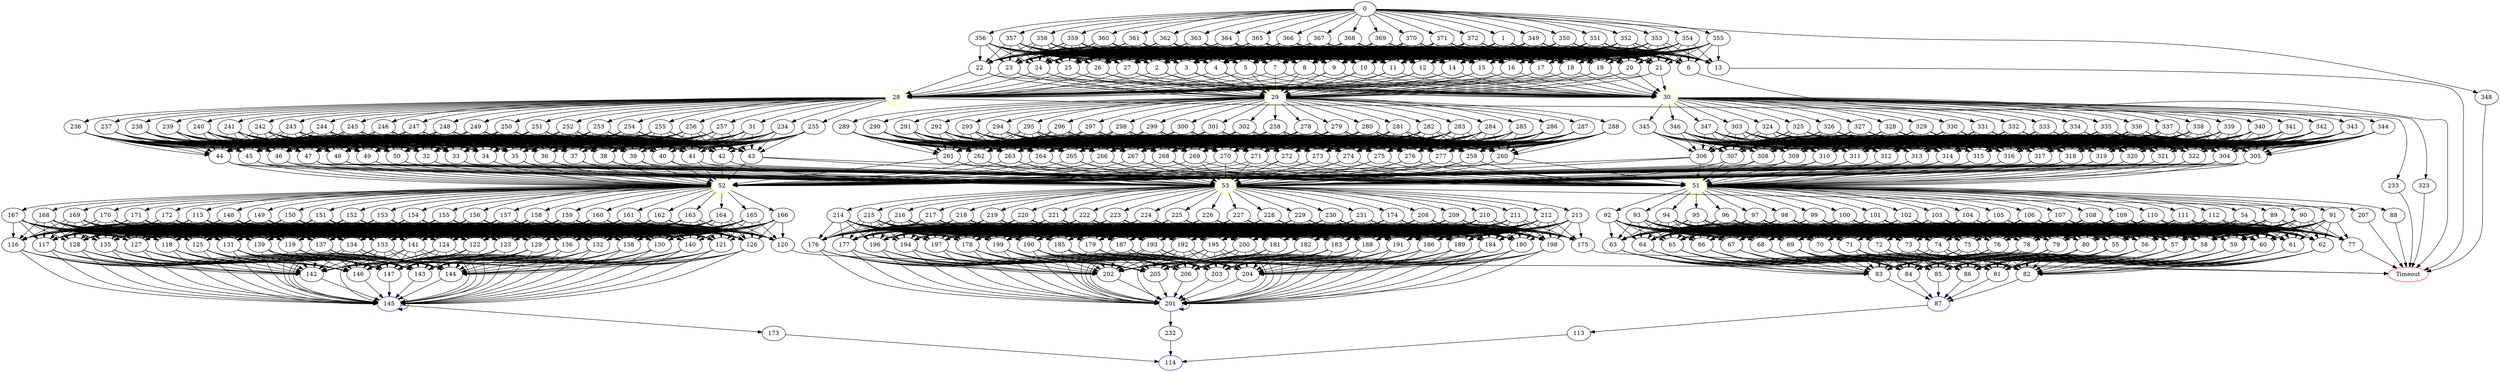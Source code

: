 digraph G {
	0 -> 1;
	0 -> 348;
	0 -> 349;
	0 -> 350;
	0 -> 351;
	0 -> 352;
	0 -> 353;
	0 -> 354;
	0 -> 355;
	0 -> 356;
	0 -> 357;
	0 -> 358;
	0 -> 359;
	0 -> 360;
	0 -> 361;
	0 -> 362;
	0 -> 363;
	0 -> 364;
	0 -> 365;
	0 -> 366;
	0 -> 367;
	0 -> 368;
	0 -> 369;
	0 -> 370;
	0 -> 371;
	0 -> 372;
	1 -> 2;
	1 -> 3;
	1 -> 4;
	1 -> 5;
	1 -> 6;
	1 -> 7;
	1 -> 8;
	1 -> 9;
	1 -> 10;
	1 -> 11;
	1 -> 12;
	1 -> 13;
	1 -> 14;
	1 -> 15;
	1 -> 16;
	1 -> 17;
	1 -> 18;
	1 -> 19;
	1 -> 20;
	1 -> 21;
	1 -> 22;
	1 -> 23;
	1 -> 24;
	1 -> 25;
	1 -> 26;
	1 -> 27;
	2 -> "28";
28 [color=yellow];
	2 -> "29";
29 [color=yellow];
	2 -> "30";
30 [color=yellow];
	3 -> "28";
28 [color=yellow];
	3 -> "29";
29 [color=yellow];
	3 -> "30";
30 [color=yellow];
	4 -> "28";
28 [color=yellow];
	4 -> "29";
29 [color=yellow];
	4 -> "30";
30 [color=yellow];
	5 -> "28";
28 [color=yellow];
	5 -> "29";
29 [color=yellow];
	5 -> "30";
30 [color=yellow];
	6 -> "Timeout";
Timeout [color=red];
	7 -> "28";
28 [color=yellow];
	7 -> "29";
29 [color=yellow];
	7 -> "30";
30 [color=yellow];
	8 -> "28";
28 [color=yellow];
	8 -> "29";
29 [color=yellow];
	8 -> "30";
30 [color=yellow];
	9 -> "28";
28 [color=yellow];
	9 -> "29";
29 [color=yellow];
	9 -> "30";
30 [color=yellow];
	10 -> "28";
28 [color=yellow];
	10 -> "29";
29 [color=yellow];
	10 -> "30";
30 [color=yellow];
	11 -> "28";
28 [color=yellow];
	11 -> "29";
29 [color=yellow];
	11 -> "30";
30 [color=yellow];
	12 -> "28";
28 [color=yellow];
	12 -> "29";
29 [color=yellow];
	12 -> "30";
30 [color=yellow];
	13 -> "Timeout";
Timeout [color=red];
	14 -> "28";
28 [color=yellow];
	14 -> "29";
29 [color=yellow];
	14 -> "30";
30 [color=yellow];
	15 -> "28";
28 [color=yellow];
	15 -> "29";
29 [color=yellow];
	15 -> "30";
30 [color=yellow];
	16 -> "28";
28 [color=yellow];
	16 -> "29";
29 [color=yellow];
	16 -> "30";
30 [color=yellow];
	17 -> "28";
28 [color=yellow];
	17 -> "29";
29 [color=yellow];
	17 -> "30";
30 [color=yellow];
	18 -> "28";
28 [color=yellow];
	18 -> "29";
29 [color=yellow];
	18 -> "30";
30 [color=yellow];
	19 -> "28";
28 [color=yellow];
	19 -> "29";
29 [color=yellow];
	19 -> "30";
30 [color=yellow];
	20 -> "28";
28 [color=yellow];
	20 -> "29";
29 [color=yellow];
	20 -> "30";
30 [color=yellow];
	21 -> "28";
28 [color=yellow];
	21 -> "29";
29 [color=yellow];
	21 -> "30";
30 [color=yellow];
	22 -> "28";
28 [color=yellow];
	22 -> "29";
29 [color=yellow];
	22 -> "30";
30 [color=yellow];
	23 -> "28";
28 [color=yellow];
	23 -> "29";
29 [color=yellow];
	23 -> "30";
30 [color=yellow];
	24 -> "28";
28 [color=yellow];
	24 -> "29";
29 [color=yellow];
	24 -> "30";
30 [color=yellow];
	25 -> "28";
28 [color=yellow];
	25 -> "29";
29 [color=yellow];
	25 -> "30";
30 [color=yellow];
	26 -> "28";
28 [color=yellow];
	26 -> "29";
29 [color=yellow];
	26 -> "30";
30 [color=yellow];
	27 -> "28";
28 [color=yellow];
	27 -> "29";
29 [color=yellow];
	27 -> "30";
30 [color=yellow];
	28 -> 31;
	28 -> 233;
	28 -> 234;
	28 -> 235;
	28 -> 236;
	28 -> 237;
	28 -> 238;
	28 -> 239;
	28 -> 240;
	28 -> 241;
	28 -> 242;
	28 -> 243;
	28 -> 244;
	28 -> 245;
	28 -> 246;
	28 -> 247;
	28 -> 248;
	28 -> 249;
	28 -> 250;
	28 -> 251;
	28 -> 252;
	28 -> 253;
	28 -> 254;
	28 -> 255;
	28 -> 256;
	28 -> 257;
	29 -> 258;
	29 -> 278;
	29 -> 279;
	29 -> 280;
	29 -> 281;
	29 -> 282;
	29 -> 283;
	29 -> 284;
	29 -> 285;
	29 -> 286;
	29 -> 287;
	29 -> 288;
	29 -> 289;
	29 -> 290;
	29 -> 291;
	29 -> 292;
	29 -> 293;
	29 -> 294;
	29 -> 295;
	29 -> 296;
	29 -> 297;
	29 -> 298;
	29 -> 299;
	29 -> 300;
	29 -> 301;
	29 -> 302;
	30 -> 303;
	30 -> 323;
	30 -> 324;
	30 -> 325;
	30 -> 326;
	30 -> 327;
	30 -> 328;
	30 -> 329;
	30 -> 330;
	30 -> 331;
	30 -> 332;
	30 -> 333;
	30 -> 334;
	30 -> 335;
	30 -> 336;
	30 -> 337;
	30 -> 338;
	30 -> 339;
	30 -> 340;
	30 -> 341;
	30 -> 342;
	30 -> 343;
	30 -> 344;
	30 -> 345;
	30 -> 346;
	30 -> 347;
	31 -> 32;
	31 -> 33;
	31 -> 34;
	31 -> 35;
	31 -> 36;
	31 -> 37;
	31 -> 38;
	31 -> 39;
	31 -> 40;
	31 -> 41;
	31 -> 42;
	31 -> 43;
	31 -> 44;
	31 -> 45;
	31 -> 46;
	31 -> 47;
	31 -> 48;
	31 -> 49;
	31 -> 50;
	32 -> "51";
51 [color=yellow];
	32 -> "52";
52 [color=yellow];
	32 -> "53";
53 [color=yellow];
	33 -> "51";
51 [color=yellow];
	33 -> "52";
52 [color=yellow];
	33 -> "53";
53 [color=yellow];
	34 -> "51";
51 [color=yellow];
	34 -> "52";
52 [color=yellow];
	34 -> "53";
53 [color=yellow];
	35 -> "51";
51 [color=yellow];
	35 -> "52";
52 [color=yellow];
	35 -> "53";
53 [color=yellow];
	36 -> "51";
51 [color=yellow];
	36 -> "52";
52 [color=yellow];
	36 -> "53";
53 [color=yellow];
	37 -> "51";
51 [color=yellow];
	37 -> "52";
52 [color=yellow];
	37 -> "53";
53 [color=yellow];
	38 -> "51";
51 [color=yellow];
	38 -> "52";
52 [color=yellow];
	38 -> "53";
53 [color=yellow];
	39 -> "51";
51 [color=yellow];
	39 -> "52";
52 [color=yellow];
	39 -> "53";
53 [color=yellow];
	40 -> "51";
51 [color=yellow];
	40 -> "52";
52 [color=yellow];
	40 -> "53";
53 [color=yellow];
	41 -> "51";
51 [color=yellow];
	41 -> "52";
52 [color=yellow];
	41 -> "53";
53 [color=yellow];
	42 -> "51";
51 [color=yellow];
	42 -> "52";
52 [color=yellow];
	42 -> "53";
53 [color=yellow];
	43 -> "51";
51 [color=yellow];
	43 -> "52";
52 [color=yellow];
	43 -> "53";
53 [color=yellow];
	44 -> "51";
51 [color=yellow];
	44 -> "52";
52 [color=yellow];
	44 -> "53";
53 [color=yellow];
	45 -> "51";
51 [color=yellow];
	45 -> "52";
52 [color=yellow];
	45 -> "53";
53 [color=yellow];
	46 -> "51";
51 [color=yellow];
	46 -> "52";
52 [color=yellow];
	46 -> "53";
53 [color=yellow];
	47 -> "51";
51 [color=yellow];
	47 -> "52";
52 [color=yellow];
	47 -> "53";
53 [color=yellow];
	48 -> "51";
51 [color=yellow];
	48 -> "52";
52 [color=yellow];
	48 -> "53";
53 [color=yellow];
	49 -> "51";
51 [color=yellow];
	49 -> "52";
52 [color=yellow];
	49 -> "53";
53 [color=yellow];
	50 -> "51";
51 [color=yellow];
	50 -> "52";
52 [color=yellow];
	50 -> "53";
53 [color=yellow];
	51 -> 54;
	51 -> 88;
	51 -> 89;
	51 -> 90;
	51 -> 91;
	51 -> 92;
	51 -> 93;
	51 -> 94;
	51 -> 95;
	51 -> 96;
	51 -> 97;
	51 -> 98;
	51 -> 99;
	51 -> 100;
	51 -> 101;
	51 -> 102;
	51 -> 103;
	51 -> 104;
	51 -> 105;
	51 -> 106;
	51 -> 107;
	51 -> 108;
	51 -> 109;
	51 -> 110;
	51 -> 111;
	51 -> 112;
	52 -> 115;
	52 -> 148;
	52 -> 149;
	52 -> 150;
	52 -> 151;
	52 -> 152;
	52 -> 153;
	52 -> 154;
	52 -> 155;
	52 -> 156;
	52 -> 157;
	52 -> 158;
	52 -> 159;
	52 -> 160;
	52 -> 161;
	52 -> 162;
	52 -> 163;
	52 -> 164;
	52 -> 165;
	52 -> 166;
	52 -> 167;
	52 -> 168;
	52 -> 169;
	52 -> 170;
	52 -> 171;
	52 -> 172;
	53 -> 174;
	53 -> 207;
	53 -> 208;
	53 -> 209;
	53 -> 210;
	53 -> 211;
	53 -> 212;
	53 -> 213;
	53 -> 214;
	53 -> 215;
	53 -> 216;
	53 -> 217;
	53 -> 218;
	53 -> 219;
	53 -> 220;
	53 -> 221;
	53 -> 222;
	53 -> 223;
	53 -> 224;
	53 -> 225;
	53 -> 226;
	53 -> 227;
	53 -> 228;
	53 -> 229;
	53 -> 230;
	53 -> 231;
	54 -> 55;
	54 -> 56;
	54 -> 57;
	54 -> 58;
	54 -> 59;
	54 -> 60;
	54 -> 61;
	54 -> 62;
	54 -> 63;
	54 -> 64;
	54 -> 65;
	54 -> 66;
	54 -> 67;
	54 -> 68;
	54 -> 69;
	54 -> 70;
	54 -> 71;
	54 -> 72;
	54 -> 73;
	54 -> 74;
	54 -> 75;
	54 -> 76;
	54 -> 77;
	54 -> 78;
	54 -> 79;
	54 -> 80;
	55 -> 81;
	55 -> 82;
	55 -> 83;
	55 -> 84;
	55 -> 85;
	55 -> 86;
	56 -> 81;
	56 -> 82;
	56 -> 83;
	56 -> 84;
	56 -> 85;
	56 -> 86;
	57 -> 81;
	57 -> 82;
	57 -> 83;
	57 -> 84;
	57 -> 85;
	57 -> 86;
	58 -> 81;
	58 -> 82;
	58 -> 83;
	58 -> 84;
	58 -> 85;
	58 -> 86;
	59 -> 81;
	59 -> 82;
	59 -> 83;
	59 -> 84;
	59 -> 85;
	59 -> 86;
	60 -> 81;
	60 -> 82;
	60 -> 83;
	60 -> 84;
	60 -> 85;
	60 -> 86;
	61 -> 81;
	61 -> 82;
	61 -> 83;
	61 -> 84;
	61 -> 85;
	61 -> 86;
	62 -> 81;
	62 -> 82;
	62 -> 83;
	62 -> 84;
	62 -> 85;
	62 -> 86;
	63 -> 81;
	63 -> 82;
	63 -> 83;
	63 -> 84;
	63 -> 85;
	63 -> 86;
	64 -> 81;
	64 -> 82;
	64 -> 83;
	64 -> 84;
	64 -> 85;
	64 -> 86;
	65 -> 81;
	65 -> 82;
	65 -> 83;
	65 -> 84;
	65 -> 85;
	65 -> 86;
	66 -> 81;
	66 -> 82;
	66 -> 83;
	66 -> 84;
	66 -> 85;
	66 -> 86;
	67 -> 81;
	67 -> 82;
	67 -> 83;
	67 -> 84;
	67 -> 85;
	67 -> 86;
	68 -> 81;
	68 -> 82;
	68 -> 83;
	68 -> 84;
	68 -> 85;
	68 -> 86;
	69 -> 81;
	69 -> 82;
	69 -> 83;
	69 -> 84;
	69 -> 85;
	69 -> 86;
	70 -> 81;
	70 -> 82;
	70 -> 83;
	70 -> 84;
	70 -> 85;
	70 -> 86;
	71 -> 81;
	71 -> 82;
	71 -> 83;
	71 -> 84;
	71 -> 85;
	71 -> 86;
	72 -> 81;
	72 -> 82;
	72 -> 83;
	72 -> 84;
	72 -> 85;
	72 -> 86;
	73 -> 81;
	73 -> 82;
	73 -> 83;
	73 -> 84;
	73 -> 85;
	73 -> 86;
	74 -> 81;
	74 -> 82;
	74 -> 83;
	74 -> 84;
	74 -> 85;
	74 -> 86;
	75 -> 81;
	75 -> 82;
	75 -> 83;
	75 -> 84;
	75 -> 85;
	75 -> 86;
	76 -> 81;
	76 -> 82;
	76 -> 83;
	76 -> 84;
	76 -> 85;
	76 -> 86;
	77 -> "Timeout";
Timeout [color=red];
	78 -> 81;
	78 -> 82;
	78 -> 83;
	78 -> 84;
	78 -> 85;
	78 -> 86;
	79 -> 81;
	79 -> 82;
	79 -> 83;
	79 -> 84;
	79 -> 85;
	79 -> 86;
	80 -> 81;
	80 -> 82;
	80 -> 83;
	80 -> 84;
	80 -> 85;
	80 -> 86;
	81 -> "87";
87 [color=blue];
	82 -> "87";
87 [color=blue];
	83 -> "87";
87 [color=blue];
	84 -> "87";
87 [color=blue];
	85 -> "87";
87 [color=blue];
	86 -> "87";
87 [color=blue];
	87 -> 113;
	88 -> "Timeout";
Timeout [color=red];
	89 -> 55;
	89 -> 56;
	89 -> 57;
	89 -> 58;
	89 -> 59;
	89 -> 60;
	89 -> 61;
	89 -> 62;
	89 -> 63;
	89 -> 64;
	89 -> 65;
	89 -> 66;
	89 -> 67;
	89 -> 68;
	89 -> 69;
	89 -> 70;
	89 -> 71;
	89 -> 72;
	89 -> 73;
	89 -> 74;
	89 -> 75;
	89 -> 76;
	89 -> 77;
	89 -> 78;
	89 -> 79;
	89 -> 80;
	90 -> 55;
	90 -> 56;
	90 -> 57;
	90 -> 58;
	90 -> 59;
	90 -> 60;
	90 -> 61;
	90 -> 62;
	90 -> 63;
	90 -> 64;
	90 -> 65;
	90 -> 66;
	90 -> 67;
	90 -> 68;
	90 -> 69;
	90 -> 70;
	90 -> 71;
	90 -> 72;
	90 -> 73;
	90 -> 74;
	90 -> 75;
	90 -> 76;
	90 -> 77;
	90 -> 78;
	90 -> 79;
	90 -> 80;
	91 -> 55;
	91 -> 56;
	91 -> 57;
	91 -> 58;
	91 -> 59;
	91 -> 60;
	91 -> 61;
	91 -> 62;
	91 -> 63;
	91 -> 64;
	91 -> 65;
	91 -> 66;
	91 -> 67;
	91 -> 68;
	91 -> 69;
	91 -> 70;
	91 -> 71;
	91 -> 72;
	91 -> 73;
	91 -> 74;
	91 -> 75;
	91 -> 76;
	91 -> 77;
	91 -> 78;
	91 -> 79;
	91 -> 80;
	92 -> 55;
	92 -> 56;
	92 -> 57;
	92 -> 58;
	92 -> 59;
	92 -> 60;
	92 -> 61;
	92 -> 62;
	92 -> 63;
	92 -> 64;
	92 -> 65;
	92 -> 66;
	92 -> 67;
	92 -> 68;
	92 -> 69;
	92 -> 70;
	92 -> 71;
	92 -> 72;
	92 -> 73;
	92 -> 74;
	92 -> 75;
	92 -> 76;
	92 -> 77;
	92 -> 78;
	92 -> 79;
	92 -> 80;
	93 -> 55;
	93 -> 56;
	93 -> 57;
	93 -> 58;
	93 -> 59;
	93 -> 60;
	93 -> 61;
	93 -> 62;
	93 -> 63;
	93 -> 64;
	93 -> 65;
	93 -> 66;
	93 -> 67;
	93 -> 68;
	93 -> 69;
	93 -> 70;
	93 -> 71;
	93 -> 72;
	93 -> 73;
	93 -> 74;
	93 -> 75;
	93 -> 76;
	93 -> 77;
	93 -> 78;
	93 -> 79;
	93 -> 80;
	94 -> 55;
	94 -> 56;
	94 -> 57;
	94 -> 58;
	94 -> 59;
	94 -> 60;
	94 -> 61;
	94 -> 62;
	94 -> 63;
	94 -> 64;
	94 -> 65;
	94 -> 66;
	94 -> 67;
	94 -> 68;
	94 -> 69;
	94 -> 70;
	94 -> 71;
	94 -> 72;
	94 -> 73;
	94 -> 74;
	94 -> 75;
	94 -> 76;
	94 -> 77;
	94 -> 78;
	94 -> 79;
	94 -> 80;
	95 -> 55;
	95 -> 56;
	95 -> 57;
	95 -> 58;
	95 -> 59;
	95 -> 60;
	95 -> 61;
	95 -> 62;
	95 -> 63;
	95 -> 64;
	95 -> 65;
	95 -> 66;
	95 -> 67;
	95 -> 68;
	95 -> 69;
	95 -> 70;
	95 -> 71;
	95 -> 72;
	95 -> 73;
	95 -> 74;
	95 -> 75;
	95 -> 76;
	95 -> 77;
	95 -> 78;
	95 -> 79;
	95 -> 80;
	96 -> 55;
	96 -> 56;
	96 -> 57;
	96 -> 58;
	96 -> 59;
	96 -> 60;
	96 -> 61;
	96 -> 62;
	96 -> 63;
	96 -> 64;
	96 -> 65;
	96 -> 66;
	96 -> 67;
	96 -> 68;
	96 -> 69;
	96 -> 70;
	96 -> 71;
	96 -> 72;
	96 -> 73;
	96 -> 74;
	96 -> 75;
	96 -> 76;
	96 -> 77;
	96 -> 78;
	96 -> 79;
	96 -> 80;
	97 -> 55;
	97 -> 56;
	97 -> 57;
	97 -> 58;
	97 -> 59;
	97 -> 60;
	97 -> 61;
	97 -> 62;
	97 -> 63;
	97 -> 64;
	97 -> 65;
	97 -> 66;
	97 -> 67;
	97 -> 68;
	97 -> 69;
	97 -> 70;
	97 -> 71;
	97 -> 72;
	97 -> 73;
	97 -> 74;
	97 -> 75;
	97 -> 76;
	97 -> 77;
	97 -> 78;
	97 -> 79;
	97 -> 80;
	98 -> 55;
	98 -> 56;
	98 -> 57;
	98 -> 58;
	98 -> 59;
	98 -> 60;
	98 -> 61;
	98 -> 62;
	98 -> 63;
	98 -> 64;
	98 -> 65;
	98 -> 66;
	98 -> 67;
	98 -> 68;
	98 -> 69;
	98 -> 70;
	98 -> 71;
	98 -> 72;
	98 -> 73;
	98 -> 74;
	98 -> 75;
	98 -> 76;
	98 -> 77;
	98 -> 78;
	98 -> 79;
	98 -> 80;
	99 -> 55;
	99 -> 56;
	99 -> 57;
	99 -> 58;
	99 -> 59;
	99 -> 60;
	99 -> 61;
	99 -> 62;
	99 -> 63;
	99 -> 64;
	99 -> 65;
	99 -> 66;
	99 -> 67;
	99 -> 68;
	99 -> 69;
	99 -> 70;
	99 -> 71;
	99 -> 72;
	99 -> 73;
	99 -> 74;
	99 -> 75;
	99 -> 76;
	99 -> 77;
	99 -> 78;
	99 -> 79;
	99 -> 80;
	100 -> 55;
	100 -> 56;
	100 -> 57;
	100 -> 58;
	100 -> 59;
	100 -> 60;
	100 -> 61;
	100 -> 62;
	100 -> 63;
	100 -> 64;
	100 -> 65;
	100 -> 66;
	100 -> 67;
	100 -> 68;
	100 -> 69;
	100 -> 70;
	100 -> 71;
	100 -> 72;
	100 -> 73;
	100 -> 74;
	100 -> 75;
	100 -> 76;
	100 -> 77;
	100 -> 78;
	100 -> 79;
	100 -> 80;
	101 -> 55;
	101 -> 56;
	101 -> 57;
	101 -> 58;
	101 -> 59;
	101 -> 60;
	101 -> 61;
	101 -> 62;
	101 -> 63;
	101 -> 64;
	101 -> 65;
	101 -> 66;
	101 -> 67;
	101 -> 68;
	101 -> 69;
	101 -> 70;
	101 -> 71;
	101 -> 72;
	101 -> 73;
	101 -> 74;
	101 -> 75;
	101 -> 76;
	101 -> 77;
	101 -> 78;
	101 -> 79;
	101 -> 80;
	102 -> 55;
	102 -> 56;
	102 -> 57;
	102 -> 58;
	102 -> 59;
	102 -> 60;
	102 -> 61;
	102 -> 62;
	102 -> 63;
	102 -> 64;
	102 -> 65;
	102 -> 66;
	102 -> 67;
	102 -> 68;
	102 -> 69;
	102 -> 70;
	102 -> 71;
	102 -> 72;
	102 -> 73;
	102 -> 74;
	102 -> 75;
	102 -> 76;
	102 -> 77;
	102 -> 78;
	102 -> 79;
	102 -> 80;
	103 -> 55;
	103 -> 56;
	103 -> 57;
	103 -> 58;
	103 -> 59;
	103 -> 60;
	103 -> 61;
	103 -> 62;
	103 -> 63;
	103 -> 64;
	103 -> 65;
	103 -> 66;
	103 -> 67;
	103 -> 68;
	103 -> 69;
	103 -> 70;
	103 -> 71;
	103 -> 72;
	103 -> 73;
	103 -> 74;
	103 -> 75;
	103 -> 76;
	103 -> 77;
	103 -> 78;
	103 -> 79;
	103 -> 80;
	104 -> 55;
	104 -> 56;
	104 -> 57;
	104 -> 58;
	104 -> 59;
	104 -> 60;
	104 -> 61;
	104 -> 62;
	104 -> 63;
	104 -> 64;
	104 -> 65;
	104 -> 66;
	104 -> 67;
	104 -> 68;
	104 -> 69;
	104 -> 70;
	104 -> 71;
	104 -> 72;
	104 -> 73;
	104 -> 74;
	104 -> 75;
	104 -> 76;
	104 -> 77;
	104 -> 78;
	104 -> 79;
	104 -> 80;
	105 -> 55;
	105 -> 56;
	105 -> 57;
	105 -> 58;
	105 -> 59;
	105 -> 60;
	105 -> 61;
	105 -> 62;
	105 -> 63;
	105 -> 64;
	105 -> 65;
	105 -> 66;
	105 -> 67;
	105 -> 68;
	105 -> 69;
	105 -> 70;
	105 -> 71;
	105 -> 72;
	105 -> 73;
	105 -> 74;
	105 -> 75;
	105 -> 76;
	105 -> 77;
	105 -> 78;
	105 -> 79;
	105 -> 80;
	106 -> 55;
	106 -> 56;
	106 -> 57;
	106 -> 58;
	106 -> 59;
	106 -> 60;
	106 -> 61;
	106 -> 62;
	106 -> 63;
	106 -> 64;
	106 -> 65;
	106 -> 66;
	106 -> 67;
	106 -> 68;
	106 -> 69;
	106 -> 70;
	106 -> 71;
	106 -> 72;
	106 -> 73;
	106 -> 74;
	106 -> 75;
	106 -> 76;
	106 -> 77;
	106 -> 78;
	106 -> 79;
	106 -> 80;
	107 -> 55;
	107 -> 56;
	107 -> 57;
	107 -> 58;
	107 -> 59;
	107 -> 60;
	107 -> 61;
	107 -> 62;
	107 -> 63;
	107 -> 64;
	107 -> 65;
	107 -> 66;
	107 -> 67;
	107 -> 68;
	107 -> 69;
	107 -> 70;
	107 -> 71;
	107 -> 72;
	107 -> 73;
	107 -> 74;
	107 -> 75;
	107 -> 76;
	107 -> 77;
	107 -> 78;
	107 -> 79;
	107 -> 80;
	108 -> 55;
	108 -> 56;
	108 -> 57;
	108 -> 58;
	108 -> 59;
	108 -> 60;
	108 -> 61;
	108 -> 62;
	108 -> 63;
	108 -> 64;
	108 -> 65;
	108 -> 66;
	108 -> 67;
	108 -> 68;
	108 -> 69;
	108 -> 70;
	108 -> 71;
	108 -> 72;
	108 -> 73;
	108 -> 74;
	108 -> 75;
	108 -> 76;
	108 -> 77;
	108 -> 78;
	108 -> 79;
	108 -> 80;
	109 -> 55;
	109 -> 56;
	109 -> 57;
	109 -> 58;
	109 -> 59;
	109 -> 60;
	109 -> 61;
	109 -> 62;
	109 -> 63;
	109 -> 64;
	109 -> 65;
	109 -> 66;
	109 -> 67;
	109 -> 68;
	109 -> 69;
	109 -> 70;
	109 -> 71;
	109 -> 72;
	109 -> 73;
	109 -> 74;
	109 -> 75;
	109 -> 76;
	109 -> 77;
	109 -> 78;
	109 -> 79;
	109 -> 80;
	110 -> 55;
	110 -> 56;
	110 -> 57;
	110 -> 58;
	110 -> 59;
	110 -> 60;
	110 -> 61;
	110 -> 62;
	110 -> 63;
	110 -> 64;
	110 -> 65;
	110 -> 66;
	110 -> 67;
	110 -> 68;
	110 -> 69;
	110 -> 70;
	110 -> 71;
	110 -> 72;
	110 -> 73;
	110 -> 74;
	110 -> 75;
	110 -> 76;
	110 -> 77;
	110 -> 78;
	110 -> 79;
	110 -> 80;
	111 -> 55;
	111 -> 56;
	111 -> 57;
	111 -> 58;
	111 -> 59;
	111 -> 60;
	111 -> 61;
	111 -> 62;
	111 -> 63;
	111 -> 64;
	111 -> 65;
	111 -> 66;
	111 -> 67;
	111 -> 68;
	111 -> 69;
	111 -> 70;
	111 -> 71;
	111 -> 72;
	111 -> 73;
	111 -> 74;
	111 -> 75;
	111 -> 76;
	111 -> 77;
	111 -> 78;
	111 -> 79;
	111 -> 80;
	112 -> 55;
	112 -> 56;
	112 -> 57;
	112 -> 58;
	112 -> 59;
	112 -> 60;
	112 -> 61;
	112 -> 62;
	112 -> 63;
	112 -> 64;
	112 -> 65;
	112 -> 66;
	112 -> 67;
	112 -> 68;
	112 -> 69;
	112 -> 70;
	112 -> 71;
	112 -> 72;
	112 -> 73;
	112 -> 74;
	112 -> 75;
	112 -> 76;
	112 -> 77;
	112 -> 78;
	112 -> 79;
	112 -> 80;
	113 -> "114";
114 [color=blue];
	115 -> 116;
	115 -> 117;
	115 -> 118;
	115 -> 119;
	115 -> 120;
	115 -> 121;
	115 -> 122;
	115 -> 123;
	115 -> 124;
	115 -> 125;
	115 -> 126;
	115 -> 127;
	115 -> 128;
	115 -> 129;
	115 -> 130;
	115 -> 131;
	115 -> 132;
	115 -> 133;
	115 -> 134;
	115 -> 135;
	115 -> 136;
	115 -> 137;
	115 -> 138;
	115 -> 139;
	115 -> 140;
	115 -> 141;
	116 -> 142;
	116 -> 143;
	116 -> 144;
	116 -> "145";
145 [color=blue];
	116 -> 146;
	116 -> 147;
	117 -> 142;
	117 -> 143;
	117 -> 144;
	117 -> "145";
145 [color=blue];
	117 -> 146;
	117 -> 147;
	118 -> 142;
	118 -> 143;
	118 -> 144;
	118 -> "145";
145 [color=blue];
	118 -> 146;
	118 -> 147;
	119 -> 142;
	119 -> 143;
	119 -> 144;
	119 -> "145";
145 [color=blue];
	119 -> 146;
	119 -> 147;
	120 -> "Timeout";
Timeout [color=red];
	121 -> 142;
	121 -> 143;
	121 -> 144;
	121 -> "145";
145 [color=blue];
	121 -> 146;
	121 -> 147;
	122 -> 142;
	122 -> 143;
	122 -> 144;
	122 -> "145";
145 [color=blue];
	122 -> 146;
	122 -> 147;
	123 -> 142;
	123 -> 143;
	123 -> 144;
	123 -> "145";
145 [color=blue];
	123 -> 146;
	123 -> 147;
	124 -> 142;
	124 -> 143;
	124 -> 144;
	124 -> "145";
145 [color=blue];
	124 -> 146;
	124 -> 147;
	125 -> 142;
	125 -> 143;
	125 -> 144;
	125 -> "145";
145 [color=blue];
	125 -> 146;
	125 -> 147;
	126 -> 142;
	126 -> 143;
	126 -> 144;
	126 -> "145";
145 [color=blue];
	126 -> 146;
	126 -> 147;
	127 -> 142;
	127 -> 143;
	127 -> 144;
	127 -> "145";
145 [color=blue];
	127 -> 146;
	127 -> 147;
	128 -> 142;
	128 -> 143;
	128 -> 144;
	128 -> "145";
145 [color=blue];
	128 -> 146;
	128 -> 147;
	129 -> 142;
	129 -> 143;
	129 -> 144;
	129 -> "145";
145 [color=blue];
	129 -> 146;
	129 -> 147;
	130 -> 142;
	130 -> 143;
	130 -> 144;
	130 -> "145";
145 [color=blue];
	130 -> 146;
	130 -> 147;
	131 -> 142;
	131 -> 143;
	131 -> 144;
	131 -> "145";
145 [color=blue];
	131 -> 146;
	131 -> 147;
	132 -> 142;
	132 -> 143;
	132 -> 144;
	132 -> "145";
145 [color=blue];
	132 -> 146;
	132 -> 147;
	133 -> 142;
	133 -> 143;
	133 -> 144;
	133 -> "145";
145 [color=blue];
	133 -> 146;
	133 -> 147;
	134 -> 142;
	134 -> 143;
	134 -> 144;
	134 -> "145";
145 [color=blue];
	134 -> 146;
	134 -> 147;
	135 -> 142;
	135 -> 143;
	135 -> 144;
	135 -> "145";
145 [color=blue];
	135 -> 146;
	135 -> 147;
	136 -> 142;
	136 -> 143;
	136 -> 144;
	136 -> "145";
145 [color=blue];
	136 -> 146;
	136 -> 147;
	137 -> 142;
	137 -> 143;
	137 -> 144;
	137 -> "145";
145 [color=blue];
	137 -> 146;
	137 -> 147;
	138 -> 142;
	138 -> 143;
	138 -> 144;
	138 -> "145";
145 [color=blue];
	138 -> 146;
	138 -> 147;
	139 -> 142;
	139 -> 143;
	139 -> 144;
	139 -> "145";
145 [color=blue];
	139 -> 146;
	139 -> 147;
	140 -> 142;
	140 -> 143;
	140 -> 144;
	140 -> "145";
145 [color=blue];
	140 -> 146;
	140 -> 147;
	141 -> 142;
	141 -> 143;
	141 -> 144;
	141 -> "145";
145 [color=blue];
	141 -> 146;
	141 -> 147;
	142 -> "145";
145 [color=blue];
	143 -> "145";
145 [color=blue];
	144 -> "145";
145 [color=blue];
	145 -> "145";
145 [color=blue];
	145 -> 173;
	146 -> "145";
145 [color=blue];
	147 -> "145";
145 [color=blue];
	148 -> 116;
	148 -> 117;
	148 -> 118;
	148 -> 119;
	148 -> 120;
	148 -> 121;
	148 -> 122;
	148 -> 123;
	148 -> 124;
	148 -> 125;
	148 -> 126;
	148 -> 127;
	148 -> 128;
	148 -> 129;
	148 -> 130;
	148 -> 131;
	148 -> 132;
	148 -> 133;
	148 -> 134;
	148 -> 135;
	148 -> 136;
	148 -> 137;
	148 -> 138;
	148 -> 139;
	148 -> 140;
	148 -> 141;
	149 -> 116;
	149 -> 117;
	149 -> 118;
	149 -> 119;
	149 -> 120;
	149 -> 121;
	149 -> 122;
	149 -> 123;
	149 -> 124;
	149 -> 125;
	149 -> 126;
	149 -> 127;
	149 -> 128;
	149 -> 129;
	149 -> 130;
	149 -> 131;
	149 -> 132;
	149 -> 133;
	149 -> 134;
	149 -> 135;
	149 -> 136;
	149 -> 137;
	149 -> 138;
	149 -> 139;
	149 -> 140;
	149 -> 141;
	150 -> 116;
	150 -> 117;
	150 -> 118;
	150 -> 119;
	150 -> 120;
	150 -> 121;
	150 -> 122;
	150 -> 123;
	150 -> 124;
	150 -> 125;
	150 -> 126;
	150 -> 127;
	150 -> 128;
	150 -> 129;
	150 -> 130;
	150 -> 131;
	150 -> 132;
	150 -> 133;
	150 -> 134;
	150 -> 135;
	150 -> 136;
	150 -> 137;
	150 -> 138;
	150 -> 139;
	150 -> 140;
	150 -> 141;
	151 -> 116;
	151 -> 117;
	151 -> 118;
	151 -> 119;
	151 -> 120;
	151 -> 121;
	151 -> 122;
	151 -> 123;
	151 -> 124;
	151 -> 125;
	151 -> 126;
	151 -> 127;
	151 -> 128;
	151 -> 129;
	151 -> 130;
	151 -> 131;
	151 -> 132;
	151 -> 133;
	151 -> 134;
	151 -> 135;
	151 -> 136;
	151 -> 137;
	151 -> 138;
	151 -> 139;
	151 -> 140;
	151 -> 141;
	152 -> 116;
	152 -> 117;
	152 -> 118;
	152 -> 119;
	152 -> 120;
	152 -> 121;
	152 -> 122;
	152 -> 123;
	152 -> 124;
	152 -> 125;
	152 -> 126;
	152 -> 127;
	152 -> 128;
	152 -> 129;
	152 -> 130;
	152 -> 131;
	152 -> 132;
	152 -> 133;
	152 -> 134;
	152 -> 135;
	152 -> 136;
	152 -> 137;
	152 -> 138;
	152 -> 139;
	152 -> 140;
	152 -> 141;
	153 -> 116;
	153 -> 117;
	153 -> 118;
	153 -> 119;
	153 -> 120;
	153 -> 121;
	153 -> 122;
	153 -> 123;
	153 -> 124;
	153 -> 125;
	153 -> 126;
	153 -> 127;
	153 -> 128;
	153 -> 129;
	153 -> 130;
	153 -> 131;
	153 -> 132;
	153 -> 133;
	153 -> 134;
	153 -> 135;
	153 -> 136;
	153 -> 137;
	153 -> 138;
	153 -> 139;
	153 -> 140;
	153 -> 141;
	154 -> 116;
	154 -> 117;
	154 -> 118;
	154 -> 119;
	154 -> 120;
	154 -> 121;
	154 -> 122;
	154 -> 123;
	154 -> 124;
	154 -> 125;
	154 -> 126;
	154 -> 127;
	154 -> 128;
	154 -> 129;
	154 -> 130;
	154 -> 131;
	154 -> 132;
	154 -> 133;
	154 -> 134;
	154 -> 135;
	154 -> 136;
	154 -> 137;
	154 -> 138;
	154 -> 139;
	154 -> 140;
	154 -> 141;
	155 -> 116;
	155 -> 117;
	155 -> 118;
	155 -> 119;
	155 -> 120;
	155 -> 121;
	155 -> 122;
	155 -> 123;
	155 -> 124;
	155 -> 125;
	155 -> 126;
	155 -> 127;
	155 -> 128;
	155 -> 129;
	155 -> 130;
	155 -> 131;
	155 -> 132;
	155 -> 133;
	155 -> 134;
	155 -> 135;
	155 -> 136;
	155 -> 137;
	155 -> 138;
	155 -> 139;
	155 -> 140;
	155 -> 141;
	156 -> 116;
	156 -> 117;
	156 -> 118;
	156 -> 119;
	156 -> 120;
	156 -> 121;
	156 -> 122;
	156 -> 123;
	156 -> 124;
	156 -> 125;
	156 -> 126;
	156 -> 127;
	156 -> 128;
	156 -> 129;
	156 -> 130;
	156 -> 131;
	156 -> 132;
	156 -> 133;
	156 -> 134;
	156 -> 135;
	156 -> 136;
	156 -> 137;
	156 -> 138;
	156 -> 139;
	156 -> 140;
	156 -> 141;
	157 -> 116;
	157 -> 117;
	157 -> 118;
	157 -> 119;
	157 -> 120;
	157 -> 121;
	157 -> 122;
	157 -> 123;
	157 -> 124;
	157 -> 125;
	157 -> 126;
	157 -> 127;
	157 -> 128;
	157 -> 129;
	157 -> 130;
	157 -> 131;
	157 -> 132;
	157 -> 133;
	157 -> 134;
	157 -> 135;
	157 -> 136;
	157 -> 137;
	157 -> 138;
	157 -> 139;
	157 -> 140;
	157 -> 141;
	158 -> 116;
	158 -> 117;
	158 -> 118;
	158 -> 119;
	158 -> 120;
	158 -> 121;
	158 -> 122;
	158 -> 123;
	158 -> 124;
	158 -> 125;
	158 -> 126;
	158 -> 127;
	158 -> 128;
	158 -> 129;
	158 -> 130;
	158 -> 131;
	158 -> 132;
	158 -> 133;
	158 -> 134;
	158 -> 135;
	158 -> 136;
	158 -> 137;
	158 -> 138;
	158 -> 139;
	158 -> 140;
	158 -> 141;
	159 -> 116;
	159 -> 117;
	159 -> 118;
	159 -> 119;
	159 -> 120;
	159 -> 121;
	159 -> 122;
	159 -> 123;
	159 -> 124;
	159 -> 125;
	159 -> 126;
	159 -> 127;
	159 -> 128;
	159 -> 129;
	159 -> 130;
	159 -> 131;
	159 -> 132;
	159 -> 133;
	159 -> 134;
	159 -> 135;
	159 -> 136;
	159 -> 137;
	159 -> 138;
	159 -> 139;
	159 -> 140;
	159 -> 141;
	160 -> 116;
	160 -> 117;
	160 -> 118;
	160 -> 119;
	160 -> 120;
	160 -> 121;
	160 -> 122;
	160 -> 123;
	160 -> 124;
	160 -> 125;
	160 -> 126;
	160 -> 127;
	160 -> 128;
	160 -> 129;
	160 -> 130;
	160 -> 131;
	160 -> 132;
	160 -> 133;
	160 -> 134;
	160 -> 135;
	160 -> 136;
	160 -> 137;
	160 -> 138;
	160 -> 139;
	160 -> 140;
	160 -> 141;
	161 -> 116;
	161 -> 117;
	161 -> 118;
	161 -> 119;
	161 -> 120;
	161 -> 121;
	161 -> 122;
	161 -> 123;
	161 -> 124;
	161 -> 125;
	161 -> 126;
	161 -> 127;
	161 -> 128;
	161 -> 129;
	161 -> 130;
	161 -> 131;
	161 -> 132;
	161 -> 133;
	161 -> 134;
	161 -> 135;
	161 -> 136;
	161 -> 137;
	161 -> 138;
	161 -> 139;
	161 -> 140;
	161 -> 141;
	162 -> 116;
	162 -> 117;
	162 -> 118;
	162 -> 119;
	162 -> 120;
	162 -> 121;
	162 -> 122;
	162 -> 123;
	162 -> 124;
	162 -> 125;
	162 -> 126;
	162 -> 127;
	162 -> 128;
	162 -> 129;
	162 -> 130;
	162 -> 131;
	162 -> 132;
	162 -> 133;
	162 -> 134;
	162 -> 135;
	162 -> 136;
	162 -> 137;
	162 -> 138;
	162 -> 139;
	162 -> 140;
	162 -> 141;
	163 -> 116;
	163 -> 117;
	163 -> 118;
	163 -> 119;
	163 -> 120;
	163 -> 121;
	163 -> 122;
	163 -> 123;
	163 -> 124;
	163 -> 125;
	163 -> 126;
	163 -> 127;
	163 -> 128;
	163 -> 129;
	163 -> 130;
	163 -> 131;
	163 -> 132;
	163 -> 133;
	163 -> 134;
	163 -> 135;
	163 -> 136;
	163 -> 137;
	163 -> 138;
	163 -> 139;
	163 -> 140;
	163 -> 141;
	164 -> 116;
	164 -> 117;
	164 -> 118;
	164 -> 119;
	164 -> 120;
	164 -> 121;
	164 -> 122;
	164 -> 123;
	164 -> 124;
	164 -> 125;
	164 -> 126;
	164 -> 127;
	164 -> 128;
	164 -> 129;
	164 -> 130;
	164 -> 131;
	164 -> 132;
	164 -> 133;
	164 -> 134;
	164 -> 135;
	164 -> 136;
	164 -> 137;
	164 -> 138;
	164 -> 139;
	164 -> 140;
	164 -> 141;
	165 -> 116;
	165 -> 117;
	165 -> 118;
	165 -> 119;
	165 -> 120;
	165 -> 121;
	165 -> 122;
	165 -> 123;
	165 -> 124;
	165 -> 125;
	165 -> 126;
	165 -> 127;
	165 -> 128;
	165 -> 129;
	165 -> 130;
	165 -> 131;
	165 -> 132;
	165 -> 133;
	165 -> 134;
	165 -> 135;
	165 -> 136;
	165 -> 137;
	165 -> 138;
	165 -> 139;
	165 -> 140;
	165 -> 141;
	166 -> 116;
	166 -> 117;
	166 -> 118;
	166 -> 119;
	166 -> 120;
	166 -> 121;
	166 -> 122;
	166 -> 123;
	166 -> 124;
	166 -> 125;
	166 -> 126;
	166 -> 127;
	166 -> 128;
	166 -> 129;
	166 -> 130;
	166 -> 131;
	166 -> 132;
	166 -> 133;
	166 -> 134;
	166 -> 135;
	166 -> 136;
	166 -> 137;
	166 -> 138;
	166 -> 139;
	166 -> 140;
	166 -> 141;
	167 -> 116;
	167 -> 117;
	167 -> 118;
	167 -> 119;
	167 -> 120;
	167 -> 121;
	167 -> 122;
	167 -> 123;
	167 -> 124;
	167 -> 125;
	167 -> 126;
	167 -> 127;
	167 -> 128;
	167 -> 129;
	167 -> 130;
	167 -> 131;
	167 -> 132;
	167 -> 133;
	167 -> 134;
	167 -> 135;
	167 -> 136;
	167 -> 137;
	167 -> 138;
	167 -> 139;
	167 -> 140;
	167 -> 141;
	168 -> 116;
	168 -> 117;
	168 -> 118;
	168 -> 119;
	168 -> 120;
	168 -> 121;
	168 -> 122;
	168 -> 123;
	168 -> 124;
	168 -> 125;
	168 -> 126;
	168 -> 127;
	168 -> 128;
	168 -> 129;
	168 -> 130;
	168 -> 131;
	168 -> 132;
	168 -> 133;
	168 -> 134;
	168 -> 135;
	168 -> 136;
	168 -> 137;
	168 -> 138;
	168 -> 139;
	168 -> 140;
	168 -> 141;
	169 -> 116;
	169 -> 117;
	169 -> 118;
	169 -> 119;
	169 -> 120;
	169 -> 121;
	169 -> 122;
	169 -> 123;
	169 -> 124;
	169 -> 125;
	169 -> 126;
	169 -> 127;
	169 -> 128;
	169 -> 129;
	169 -> 130;
	169 -> 131;
	169 -> 132;
	169 -> 133;
	169 -> 134;
	169 -> 135;
	169 -> 136;
	169 -> 137;
	169 -> 138;
	169 -> 139;
	169 -> 140;
	169 -> 141;
	170 -> 116;
	170 -> 117;
	170 -> 118;
	170 -> 119;
	170 -> 120;
	170 -> 121;
	170 -> 122;
	170 -> 123;
	170 -> 124;
	170 -> 125;
	170 -> 126;
	170 -> 127;
	170 -> 128;
	170 -> 129;
	170 -> 130;
	170 -> 131;
	170 -> 132;
	170 -> 133;
	170 -> 134;
	170 -> 135;
	170 -> 136;
	170 -> 137;
	170 -> 138;
	170 -> 139;
	170 -> 140;
	170 -> 141;
	171 -> 116;
	171 -> 117;
	171 -> 118;
	171 -> 119;
	171 -> 120;
	171 -> 121;
	171 -> 122;
	171 -> 123;
	171 -> 124;
	171 -> 125;
	171 -> 126;
	171 -> 127;
	171 -> 128;
	171 -> 129;
	171 -> 130;
	171 -> 131;
	171 -> 132;
	171 -> 133;
	171 -> 134;
	171 -> 135;
	171 -> 136;
	171 -> 137;
	171 -> 138;
	171 -> 139;
	171 -> 140;
	171 -> 141;
	172 -> 116;
	172 -> 117;
	172 -> 118;
	172 -> 119;
	172 -> 120;
	172 -> 121;
	172 -> 122;
	172 -> 123;
	172 -> 124;
	172 -> 125;
	172 -> 126;
	172 -> 127;
	172 -> 128;
	172 -> 129;
	172 -> 130;
	172 -> 131;
	172 -> 132;
	172 -> 133;
	172 -> 134;
	172 -> 135;
	172 -> 136;
	172 -> 137;
	172 -> 138;
	172 -> 139;
	172 -> 140;
	172 -> 141;
	173 -> "114";
114 [color=blue];
	174 -> 175;
	174 -> 176;
	174 -> 177;
	174 -> 178;
	174 -> 179;
	174 -> 180;
	174 -> 181;
	174 -> 182;
	174 -> 183;
	174 -> 184;
	174 -> 185;
	174 -> 186;
	174 -> 187;
	174 -> 188;
	174 -> 189;
	174 -> 190;
	174 -> 191;
	174 -> 192;
	174 -> 193;
	174 -> 194;
	174 -> 195;
	174 -> 196;
	174 -> 197;
	174 -> 198;
	174 -> 199;
	174 -> 200;
	175 -> "Timeout";
Timeout [color=red];
	176 -> "201";
201 [color=blue];
	176 -> 202;
	176 -> 203;
	176 -> 204;
	176 -> 205;
	176 -> 206;
	177 -> "201";
201 [color=blue];
	177 -> 202;
	177 -> 203;
	177 -> 204;
	177 -> 205;
	177 -> 206;
	178 -> "201";
201 [color=blue];
	178 -> 202;
	178 -> 203;
	178 -> 204;
	178 -> 205;
	178 -> 206;
	179 -> "201";
201 [color=blue];
	179 -> 202;
	179 -> 203;
	179 -> 204;
	179 -> 205;
	179 -> 206;
	180 -> "201";
201 [color=blue];
	180 -> 202;
	180 -> 203;
	180 -> 204;
	180 -> 205;
	180 -> 206;
	181 -> "201";
201 [color=blue];
	181 -> 202;
	181 -> 203;
	181 -> 204;
	181 -> 205;
	181 -> 206;
	182 -> "201";
201 [color=blue];
	182 -> 202;
	182 -> 203;
	182 -> 204;
	182 -> 205;
	182 -> 206;
	183 -> "201";
201 [color=blue];
	183 -> 202;
	183 -> 203;
	183 -> 204;
	183 -> 205;
	183 -> 206;
	184 -> "201";
201 [color=blue];
	184 -> 202;
	184 -> 203;
	184 -> 204;
	184 -> 205;
	184 -> 206;
	185 -> "201";
201 [color=blue];
	185 -> 202;
	185 -> 203;
	185 -> 204;
	185 -> 205;
	185 -> 206;
	186 -> "201";
201 [color=blue];
	186 -> 202;
	186 -> 203;
	186 -> 204;
	186 -> 205;
	186 -> 206;
	187 -> "201";
201 [color=blue];
	187 -> 202;
	187 -> 203;
	187 -> 204;
	187 -> 205;
	187 -> 206;
	188 -> "201";
201 [color=blue];
	188 -> 202;
	188 -> 203;
	188 -> 204;
	188 -> 205;
	188 -> 206;
	189 -> "201";
201 [color=blue];
	189 -> 202;
	189 -> 203;
	189 -> 204;
	189 -> 205;
	189 -> 206;
	190 -> "201";
201 [color=blue];
	190 -> 202;
	190 -> 203;
	190 -> 204;
	190 -> 205;
	190 -> 206;
	191 -> "201";
201 [color=blue];
	191 -> 202;
	191 -> 203;
	191 -> 204;
	191 -> 205;
	191 -> 206;
	192 -> "201";
201 [color=blue];
	192 -> 202;
	192 -> 203;
	192 -> 204;
	192 -> 205;
	192 -> 206;
	193 -> "201";
201 [color=blue];
	193 -> 202;
	193 -> 203;
	193 -> 204;
	193 -> 205;
	193 -> 206;
	194 -> "201";
201 [color=blue];
	194 -> 202;
	194 -> 203;
	194 -> 204;
	194 -> 205;
	194 -> 206;
	195 -> "201";
201 [color=blue];
	195 -> 202;
	195 -> 203;
	195 -> 204;
	195 -> 205;
	195 -> 206;
	196 -> "201";
201 [color=blue];
	196 -> 202;
	196 -> 203;
	196 -> 204;
	196 -> 205;
	196 -> 206;
	197 -> "201";
201 [color=blue];
	197 -> 202;
	197 -> 203;
	197 -> 204;
	197 -> 205;
	197 -> 206;
	198 -> "201";
201 [color=blue];
	198 -> 202;
	198 -> 203;
	198 -> 204;
	198 -> 205;
	198 -> 206;
	199 -> "201";
201 [color=blue];
	199 -> 202;
	199 -> 203;
	199 -> 204;
	199 -> 205;
	199 -> 206;
	200 -> "201";
201 [color=blue];
	200 -> 202;
	200 -> 203;
	200 -> 204;
	200 -> 205;
	200 -> 206;
	201 -> "201";
201 [color=blue];
	201 -> 232;
	202 -> "201";
201 [color=blue];
	203 -> "201";
201 [color=blue];
	204 -> "201";
201 [color=blue];
	205 -> "201";
201 [color=blue];
	206 -> "201";
201 [color=blue];
	207 -> "Timeout";
Timeout [color=red];
	208 -> 175;
	208 -> 176;
	208 -> 177;
	208 -> 178;
	208 -> 179;
	208 -> 180;
	208 -> 181;
	208 -> 182;
	208 -> 183;
	208 -> 184;
	208 -> 185;
	208 -> 186;
	208 -> 187;
	208 -> 188;
	208 -> 189;
	208 -> 190;
	208 -> 191;
	208 -> 192;
	208 -> 193;
	208 -> 194;
	208 -> 195;
	208 -> 196;
	208 -> 197;
	208 -> 198;
	208 -> 199;
	208 -> 200;
	209 -> 175;
	209 -> 176;
	209 -> 177;
	209 -> 178;
	209 -> 179;
	209 -> 180;
	209 -> 181;
	209 -> 182;
	209 -> 183;
	209 -> 184;
	209 -> 185;
	209 -> 186;
	209 -> 187;
	209 -> 188;
	209 -> 189;
	209 -> 190;
	209 -> 191;
	209 -> 192;
	209 -> 193;
	209 -> 194;
	209 -> 195;
	209 -> 196;
	209 -> 197;
	209 -> 198;
	209 -> 199;
	209 -> 200;
	210 -> 175;
	210 -> 176;
	210 -> 177;
	210 -> 178;
	210 -> 179;
	210 -> 180;
	210 -> 181;
	210 -> 182;
	210 -> 183;
	210 -> 184;
	210 -> 185;
	210 -> 186;
	210 -> 187;
	210 -> 188;
	210 -> 189;
	210 -> 190;
	210 -> 191;
	210 -> 192;
	210 -> 193;
	210 -> 194;
	210 -> 195;
	210 -> 196;
	210 -> 197;
	210 -> 198;
	210 -> 199;
	210 -> 200;
	211 -> 175;
	211 -> 176;
	211 -> 177;
	211 -> 178;
	211 -> 179;
	211 -> 180;
	211 -> 181;
	211 -> 182;
	211 -> 183;
	211 -> 184;
	211 -> 185;
	211 -> 186;
	211 -> 187;
	211 -> 188;
	211 -> 189;
	211 -> 190;
	211 -> 191;
	211 -> 192;
	211 -> 193;
	211 -> 194;
	211 -> 195;
	211 -> 196;
	211 -> 197;
	211 -> 198;
	211 -> 199;
	211 -> 200;
	212 -> 175;
	212 -> 176;
	212 -> 177;
	212 -> 178;
	212 -> 179;
	212 -> 180;
	212 -> 181;
	212 -> 182;
	212 -> 183;
	212 -> 184;
	212 -> 185;
	212 -> 186;
	212 -> 187;
	212 -> 188;
	212 -> 189;
	212 -> 190;
	212 -> 191;
	212 -> 192;
	212 -> 193;
	212 -> 194;
	212 -> 195;
	212 -> 196;
	212 -> 197;
	212 -> 198;
	212 -> 199;
	212 -> 200;
	213 -> 175;
	213 -> 176;
	213 -> 177;
	213 -> 178;
	213 -> 179;
	213 -> 180;
	213 -> 181;
	213 -> 182;
	213 -> 183;
	213 -> 184;
	213 -> 185;
	213 -> 186;
	213 -> 187;
	213 -> 188;
	213 -> 189;
	213 -> 190;
	213 -> 191;
	213 -> 192;
	213 -> 193;
	213 -> 194;
	213 -> 195;
	213 -> 196;
	213 -> 197;
	213 -> 198;
	213 -> 199;
	213 -> 200;
	214 -> 175;
	214 -> 176;
	214 -> 177;
	214 -> 178;
	214 -> 179;
	214 -> 180;
	214 -> 181;
	214 -> 182;
	214 -> 183;
	214 -> 184;
	214 -> 185;
	214 -> 186;
	214 -> 187;
	214 -> 188;
	214 -> 189;
	214 -> 190;
	214 -> 191;
	214 -> 192;
	214 -> 193;
	214 -> 194;
	214 -> 195;
	214 -> 196;
	214 -> 197;
	214 -> 198;
	214 -> 199;
	214 -> 200;
	215 -> 175;
	215 -> 176;
	215 -> 177;
	215 -> 178;
	215 -> 179;
	215 -> 180;
	215 -> 181;
	215 -> 182;
	215 -> 183;
	215 -> 184;
	215 -> 185;
	215 -> 186;
	215 -> 187;
	215 -> 188;
	215 -> 189;
	215 -> 190;
	215 -> 191;
	215 -> 192;
	215 -> 193;
	215 -> 194;
	215 -> 195;
	215 -> 196;
	215 -> 197;
	215 -> 198;
	215 -> 199;
	215 -> 200;
	216 -> 175;
	216 -> 176;
	216 -> 177;
	216 -> 178;
	216 -> 179;
	216 -> 180;
	216 -> 181;
	216 -> 182;
	216 -> 183;
	216 -> 184;
	216 -> 185;
	216 -> 186;
	216 -> 187;
	216 -> 188;
	216 -> 189;
	216 -> 190;
	216 -> 191;
	216 -> 192;
	216 -> 193;
	216 -> 194;
	216 -> 195;
	216 -> 196;
	216 -> 197;
	216 -> 198;
	216 -> 199;
	216 -> 200;
	217 -> 175;
	217 -> 176;
	217 -> 177;
	217 -> 178;
	217 -> 179;
	217 -> 180;
	217 -> 181;
	217 -> 182;
	217 -> 183;
	217 -> 184;
	217 -> 185;
	217 -> 186;
	217 -> 187;
	217 -> 188;
	217 -> 189;
	217 -> 190;
	217 -> 191;
	217 -> 192;
	217 -> 193;
	217 -> 194;
	217 -> 195;
	217 -> 196;
	217 -> 197;
	217 -> 198;
	217 -> 199;
	217 -> 200;
	218 -> 175;
	218 -> 176;
	218 -> 177;
	218 -> 178;
	218 -> 179;
	218 -> 180;
	218 -> 181;
	218 -> 182;
	218 -> 183;
	218 -> 184;
	218 -> 185;
	218 -> 186;
	218 -> 187;
	218 -> 188;
	218 -> 189;
	218 -> 190;
	218 -> 191;
	218 -> 192;
	218 -> 193;
	218 -> 194;
	218 -> 195;
	218 -> 196;
	218 -> 197;
	218 -> 198;
	218 -> 199;
	218 -> 200;
	219 -> 175;
	219 -> 176;
	219 -> 177;
	219 -> 178;
	219 -> 179;
	219 -> 180;
	219 -> 181;
	219 -> 182;
	219 -> 183;
	219 -> 184;
	219 -> 185;
	219 -> 186;
	219 -> 187;
	219 -> 188;
	219 -> 189;
	219 -> 190;
	219 -> 191;
	219 -> 192;
	219 -> 193;
	219 -> 194;
	219 -> 195;
	219 -> 196;
	219 -> 197;
	219 -> 198;
	219 -> 199;
	219 -> 200;
	220 -> 175;
	220 -> 176;
	220 -> 177;
	220 -> 178;
	220 -> 179;
	220 -> 180;
	220 -> 181;
	220 -> 182;
	220 -> 183;
	220 -> 184;
	220 -> 185;
	220 -> 186;
	220 -> 187;
	220 -> 188;
	220 -> 189;
	220 -> 190;
	220 -> 191;
	220 -> 192;
	220 -> 193;
	220 -> 194;
	220 -> 195;
	220 -> 196;
	220 -> 197;
	220 -> 198;
	220 -> 199;
	220 -> 200;
	221 -> 175;
	221 -> 176;
	221 -> 177;
	221 -> 178;
	221 -> 179;
	221 -> 180;
	221 -> 181;
	221 -> 182;
	221 -> 183;
	221 -> 184;
	221 -> 185;
	221 -> 186;
	221 -> 187;
	221 -> 188;
	221 -> 189;
	221 -> 190;
	221 -> 191;
	221 -> 192;
	221 -> 193;
	221 -> 194;
	221 -> 195;
	221 -> 196;
	221 -> 197;
	221 -> 198;
	221 -> 199;
	221 -> 200;
	222 -> 175;
	222 -> 176;
	222 -> 177;
	222 -> 178;
	222 -> 179;
	222 -> 180;
	222 -> 181;
	222 -> 182;
	222 -> 183;
	222 -> 184;
	222 -> 185;
	222 -> 186;
	222 -> 187;
	222 -> 188;
	222 -> 189;
	222 -> 190;
	222 -> 191;
	222 -> 192;
	222 -> 193;
	222 -> 194;
	222 -> 195;
	222 -> 196;
	222 -> 197;
	222 -> 198;
	222 -> 199;
	222 -> 200;
	223 -> 175;
	223 -> 176;
	223 -> 177;
	223 -> 178;
	223 -> 179;
	223 -> 180;
	223 -> 181;
	223 -> 182;
	223 -> 183;
	223 -> 184;
	223 -> 185;
	223 -> 186;
	223 -> 187;
	223 -> 188;
	223 -> 189;
	223 -> 190;
	223 -> 191;
	223 -> 192;
	223 -> 193;
	223 -> 194;
	223 -> 195;
	223 -> 196;
	223 -> 197;
	223 -> 198;
	223 -> 199;
	223 -> 200;
	224 -> 175;
	224 -> 176;
	224 -> 177;
	224 -> 178;
	224 -> 179;
	224 -> 180;
	224 -> 181;
	224 -> 182;
	224 -> 183;
	224 -> 184;
	224 -> 185;
	224 -> 186;
	224 -> 187;
	224 -> 188;
	224 -> 189;
	224 -> 190;
	224 -> 191;
	224 -> 192;
	224 -> 193;
	224 -> 194;
	224 -> 195;
	224 -> 196;
	224 -> 197;
	224 -> 198;
	224 -> 199;
	224 -> 200;
	225 -> 175;
	225 -> 176;
	225 -> 177;
	225 -> 178;
	225 -> 179;
	225 -> 180;
	225 -> 181;
	225 -> 182;
	225 -> 183;
	225 -> 184;
	225 -> 185;
	225 -> 186;
	225 -> 187;
	225 -> 188;
	225 -> 189;
	225 -> 190;
	225 -> 191;
	225 -> 192;
	225 -> 193;
	225 -> 194;
	225 -> 195;
	225 -> 196;
	225 -> 197;
	225 -> 198;
	225 -> 199;
	225 -> 200;
	226 -> 175;
	226 -> 176;
	226 -> 177;
	226 -> 178;
	226 -> 179;
	226 -> 180;
	226 -> 181;
	226 -> 182;
	226 -> 183;
	226 -> 184;
	226 -> 185;
	226 -> 186;
	226 -> 187;
	226 -> 188;
	226 -> 189;
	226 -> 190;
	226 -> 191;
	226 -> 192;
	226 -> 193;
	226 -> 194;
	226 -> 195;
	226 -> 196;
	226 -> 197;
	226 -> 198;
	226 -> 199;
	226 -> 200;
	227 -> 175;
	227 -> 176;
	227 -> 177;
	227 -> 178;
	227 -> 179;
	227 -> 180;
	227 -> 181;
	227 -> 182;
	227 -> 183;
	227 -> 184;
	227 -> 185;
	227 -> 186;
	227 -> 187;
	227 -> 188;
	227 -> 189;
	227 -> 190;
	227 -> 191;
	227 -> 192;
	227 -> 193;
	227 -> 194;
	227 -> 195;
	227 -> 196;
	227 -> 197;
	227 -> 198;
	227 -> 199;
	227 -> 200;
	228 -> 175;
	228 -> 176;
	228 -> 177;
	228 -> 178;
	228 -> 179;
	228 -> 180;
	228 -> 181;
	228 -> 182;
	228 -> 183;
	228 -> 184;
	228 -> 185;
	228 -> 186;
	228 -> 187;
	228 -> 188;
	228 -> 189;
	228 -> 190;
	228 -> 191;
	228 -> 192;
	228 -> 193;
	228 -> 194;
	228 -> 195;
	228 -> 196;
	228 -> 197;
	228 -> 198;
	228 -> 199;
	228 -> 200;
	229 -> 175;
	229 -> 176;
	229 -> 177;
	229 -> 178;
	229 -> 179;
	229 -> 180;
	229 -> 181;
	229 -> 182;
	229 -> 183;
	229 -> 184;
	229 -> 185;
	229 -> 186;
	229 -> 187;
	229 -> 188;
	229 -> 189;
	229 -> 190;
	229 -> 191;
	229 -> 192;
	229 -> 193;
	229 -> 194;
	229 -> 195;
	229 -> 196;
	229 -> 197;
	229 -> 198;
	229 -> 199;
	229 -> 200;
	230 -> 175;
	230 -> 176;
	230 -> 177;
	230 -> 178;
	230 -> 179;
	230 -> 180;
	230 -> 181;
	230 -> 182;
	230 -> 183;
	230 -> 184;
	230 -> 185;
	230 -> 186;
	230 -> 187;
	230 -> 188;
	230 -> 189;
	230 -> 190;
	230 -> 191;
	230 -> 192;
	230 -> 193;
	230 -> 194;
	230 -> 195;
	230 -> 196;
	230 -> 197;
	230 -> 198;
	230 -> 199;
	230 -> 200;
	231 -> 175;
	231 -> 176;
	231 -> 177;
	231 -> 178;
	231 -> 179;
	231 -> 180;
	231 -> 181;
	231 -> 182;
	231 -> 183;
	231 -> 184;
	231 -> 185;
	231 -> 186;
	231 -> 187;
	231 -> 188;
	231 -> 189;
	231 -> 190;
	231 -> 191;
	231 -> 192;
	231 -> 193;
	231 -> 194;
	231 -> 195;
	231 -> 196;
	231 -> 197;
	231 -> 198;
	231 -> 199;
	231 -> 200;
	232 -> "114";
114 [color=blue];
	233 -> "Timeout";
Timeout [color=red];
	234 -> 32;
	234 -> 33;
	234 -> 34;
	234 -> 35;
	234 -> 36;
	234 -> 37;
	234 -> 38;
	234 -> 39;
	234 -> 40;
	234 -> 41;
	234 -> 42;
	234 -> 43;
	234 -> 44;
	234 -> 45;
	234 -> 46;
	234 -> 47;
	234 -> 48;
	234 -> 49;
	234 -> 50;
	235 -> 32;
	235 -> 33;
	235 -> 34;
	235 -> 35;
	235 -> 36;
	235 -> 37;
	235 -> 38;
	235 -> 39;
	235 -> 40;
	235 -> 41;
	235 -> 42;
	235 -> 43;
	235 -> 44;
	235 -> 45;
	235 -> 46;
	235 -> 47;
	235 -> 48;
	235 -> 49;
	235 -> 50;
	236 -> 32;
	236 -> 33;
	236 -> 34;
	236 -> 35;
	236 -> 36;
	236 -> 37;
	236 -> 38;
	236 -> 39;
	236 -> 40;
	236 -> 41;
	236 -> 42;
	236 -> 43;
	236 -> 44;
	236 -> 45;
	236 -> 46;
	236 -> 47;
	236 -> 48;
	236 -> 49;
	236 -> 50;
	237 -> 32;
	237 -> 33;
	237 -> 34;
	237 -> 35;
	237 -> 36;
	237 -> 37;
	237 -> 38;
	237 -> 39;
	237 -> 40;
	237 -> 41;
	237 -> 42;
	237 -> 43;
	237 -> 44;
	237 -> 45;
	237 -> 46;
	237 -> 47;
	237 -> 48;
	237 -> 49;
	237 -> 50;
	238 -> 32;
	238 -> 33;
	238 -> 34;
	238 -> 35;
	238 -> 36;
	238 -> 37;
	238 -> 38;
	238 -> 39;
	238 -> 40;
	238 -> 41;
	238 -> 42;
	238 -> 43;
	238 -> 44;
	238 -> 45;
	238 -> 46;
	238 -> 47;
	238 -> 48;
	238 -> 49;
	238 -> 50;
	239 -> 32;
	239 -> 33;
	239 -> 34;
	239 -> 35;
	239 -> 36;
	239 -> 37;
	239 -> 38;
	239 -> 39;
	239 -> 40;
	239 -> 41;
	239 -> 42;
	239 -> 43;
	239 -> 44;
	239 -> 45;
	239 -> 46;
	239 -> 47;
	239 -> 48;
	239 -> 49;
	239 -> 50;
	240 -> 32;
	240 -> 33;
	240 -> 34;
	240 -> 35;
	240 -> 36;
	240 -> 37;
	240 -> 38;
	240 -> 39;
	240 -> 40;
	240 -> 41;
	240 -> 42;
	240 -> 43;
	240 -> 44;
	240 -> 45;
	240 -> 46;
	240 -> 47;
	240 -> 48;
	240 -> 49;
	240 -> 50;
	241 -> 32;
	241 -> 33;
	241 -> 34;
	241 -> 35;
	241 -> 36;
	241 -> 37;
	241 -> 38;
	241 -> 39;
	241 -> 40;
	241 -> 41;
	241 -> 42;
	241 -> 43;
	241 -> 44;
	241 -> 45;
	241 -> 46;
	241 -> 47;
	241 -> 48;
	241 -> 49;
	241 -> 50;
	242 -> 32;
	242 -> 33;
	242 -> 34;
	242 -> 35;
	242 -> 36;
	242 -> 37;
	242 -> 38;
	242 -> 39;
	242 -> 40;
	242 -> 41;
	242 -> 42;
	242 -> 43;
	242 -> 44;
	242 -> 45;
	242 -> 46;
	242 -> 47;
	242 -> 48;
	242 -> 49;
	242 -> 50;
	243 -> 32;
	243 -> 33;
	243 -> 34;
	243 -> 35;
	243 -> 36;
	243 -> 37;
	243 -> 38;
	243 -> 39;
	243 -> 40;
	243 -> 41;
	243 -> 42;
	243 -> 43;
	243 -> 44;
	243 -> 45;
	243 -> 46;
	243 -> 47;
	243 -> 48;
	243 -> 49;
	243 -> 50;
	244 -> 32;
	244 -> 33;
	244 -> 34;
	244 -> 35;
	244 -> 36;
	244 -> 37;
	244 -> 38;
	244 -> 39;
	244 -> 40;
	244 -> 41;
	244 -> 42;
	244 -> 43;
	244 -> 44;
	244 -> 45;
	244 -> 46;
	244 -> 47;
	244 -> 48;
	244 -> 49;
	244 -> 50;
	245 -> 32;
	245 -> 33;
	245 -> 34;
	245 -> 35;
	245 -> 36;
	245 -> 37;
	245 -> 38;
	245 -> 39;
	245 -> 40;
	245 -> 41;
	245 -> 42;
	245 -> 43;
	245 -> 44;
	245 -> 45;
	245 -> 46;
	245 -> 47;
	245 -> 48;
	245 -> 49;
	245 -> 50;
	246 -> 32;
	246 -> 33;
	246 -> 34;
	246 -> 35;
	246 -> 36;
	246 -> 37;
	246 -> 38;
	246 -> 39;
	246 -> 40;
	246 -> 41;
	246 -> 42;
	246 -> 43;
	246 -> 44;
	246 -> 45;
	246 -> 46;
	246 -> 47;
	246 -> 48;
	246 -> 49;
	246 -> 50;
	247 -> 32;
	247 -> 33;
	247 -> 34;
	247 -> 35;
	247 -> 36;
	247 -> 37;
	247 -> 38;
	247 -> 39;
	247 -> 40;
	247 -> 41;
	247 -> 42;
	247 -> 43;
	247 -> 44;
	247 -> 45;
	247 -> 46;
	247 -> 47;
	247 -> 48;
	247 -> 49;
	247 -> 50;
	248 -> 32;
	248 -> 33;
	248 -> 34;
	248 -> 35;
	248 -> 36;
	248 -> 37;
	248 -> 38;
	248 -> 39;
	248 -> 40;
	248 -> 41;
	248 -> 42;
	248 -> 43;
	248 -> 44;
	248 -> 45;
	248 -> 46;
	248 -> 47;
	248 -> 48;
	248 -> 49;
	248 -> 50;
	249 -> 32;
	249 -> 33;
	249 -> 34;
	249 -> 35;
	249 -> 36;
	249 -> 37;
	249 -> 38;
	249 -> 39;
	249 -> 40;
	249 -> 41;
	249 -> 42;
	249 -> 43;
	249 -> 44;
	249 -> 45;
	249 -> 46;
	249 -> 47;
	249 -> 48;
	249 -> 49;
	249 -> 50;
	250 -> 32;
	250 -> 33;
	250 -> 34;
	250 -> 35;
	250 -> 36;
	250 -> 37;
	250 -> 38;
	250 -> 39;
	250 -> 40;
	250 -> 41;
	250 -> 42;
	250 -> 43;
	250 -> 44;
	250 -> 45;
	250 -> 46;
	250 -> 47;
	250 -> 48;
	250 -> 49;
	250 -> 50;
	251 -> 32;
	251 -> 33;
	251 -> 34;
	251 -> 35;
	251 -> 36;
	251 -> 37;
	251 -> 38;
	251 -> 39;
	251 -> 40;
	251 -> 41;
	251 -> 42;
	251 -> 43;
	251 -> 44;
	251 -> 45;
	251 -> 46;
	251 -> 47;
	251 -> 48;
	251 -> 49;
	251 -> 50;
	252 -> 32;
	252 -> 33;
	252 -> 34;
	252 -> 35;
	252 -> 36;
	252 -> 37;
	252 -> 38;
	252 -> 39;
	252 -> 40;
	252 -> 41;
	252 -> 42;
	252 -> 43;
	252 -> 44;
	252 -> 45;
	252 -> 46;
	252 -> 47;
	252 -> 48;
	252 -> 49;
	252 -> 50;
	253 -> 32;
	253 -> 33;
	253 -> 34;
	253 -> 35;
	253 -> 36;
	253 -> 37;
	253 -> 38;
	253 -> 39;
	253 -> 40;
	253 -> 41;
	253 -> 42;
	253 -> 43;
	253 -> 44;
	253 -> 45;
	253 -> 46;
	253 -> 47;
	253 -> 48;
	253 -> 49;
	253 -> 50;
	254 -> 32;
	254 -> 33;
	254 -> 34;
	254 -> 35;
	254 -> 36;
	254 -> 37;
	254 -> 38;
	254 -> 39;
	254 -> 40;
	254 -> 41;
	254 -> 42;
	254 -> 43;
	254 -> 44;
	254 -> 45;
	254 -> 46;
	254 -> 47;
	254 -> 48;
	254 -> 49;
	254 -> 50;
	255 -> 32;
	255 -> 33;
	255 -> 34;
	255 -> 35;
	255 -> 36;
	255 -> 37;
	255 -> 38;
	255 -> 39;
	255 -> 40;
	255 -> 41;
	255 -> 42;
	255 -> 43;
	255 -> 44;
	255 -> 45;
	255 -> 46;
	255 -> 47;
	255 -> 48;
	255 -> 49;
	255 -> 50;
	256 -> 32;
	256 -> 33;
	256 -> 34;
	256 -> 35;
	256 -> 36;
	256 -> 37;
	256 -> 38;
	256 -> 39;
	256 -> 40;
	256 -> 41;
	256 -> 42;
	256 -> 43;
	256 -> 44;
	256 -> 45;
	256 -> 46;
	256 -> 47;
	256 -> 48;
	256 -> 49;
	256 -> 50;
	257 -> 32;
	257 -> 33;
	257 -> 34;
	257 -> 35;
	257 -> 36;
	257 -> 37;
	257 -> 38;
	257 -> 39;
	257 -> 40;
	257 -> 41;
	257 -> 42;
	257 -> 43;
	257 -> 44;
	257 -> 45;
	257 -> 46;
	257 -> 47;
	257 -> 48;
	257 -> 49;
	257 -> 50;
	258 -> 259;
	258 -> 260;
	258 -> 261;
	258 -> 262;
	258 -> 263;
	258 -> 264;
	258 -> 265;
	258 -> 266;
	258 -> 267;
	258 -> 268;
	258 -> 269;
	258 -> 270;
	258 -> 271;
	258 -> 272;
	258 -> 273;
	258 -> 274;
	258 -> 275;
	258 -> 276;
	258 -> 277;
	259 -> "51";
51 [color=yellow];
	259 -> "52";
52 [color=yellow];
	259 -> "53";
53 [color=yellow];
	260 -> "51";
51 [color=yellow];
	260 -> "52";
52 [color=yellow];
	260 -> "53";
53 [color=yellow];
	261 -> "51";
51 [color=yellow];
	261 -> "52";
52 [color=yellow];
	261 -> "53";
53 [color=yellow];
	262 -> "51";
51 [color=yellow];
	262 -> "52";
52 [color=yellow];
	262 -> "53";
53 [color=yellow];
	263 -> "51";
51 [color=yellow];
	263 -> "52";
52 [color=yellow];
	263 -> "53";
53 [color=yellow];
	264 -> "51";
51 [color=yellow];
	264 -> "52";
52 [color=yellow];
	264 -> "53";
53 [color=yellow];
	265 -> "51";
51 [color=yellow];
	265 -> "52";
52 [color=yellow];
	265 -> "53";
53 [color=yellow];
	266 -> "51";
51 [color=yellow];
	266 -> "52";
52 [color=yellow];
	266 -> "53";
53 [color=yellow];
	267 -> "51";
51 [color=yellow];
	267 -> "52";
52 [color=yellow];
	267 -> "53";
53 [color=yellow];
	268 -> "51";
51 [color=yellow];
	268 -> "52";
52 [color=yellow];
	268 -> "53";
53 [color=yellow];
	269 -> "51";
51 [color=yellow];
	269 -> "52";
52 [color=yellow];
	269 -> "53";
53 [color=yellow];
	270 -> "51";
51 [color=yellow];
	270 -> "52";
52 [color=yellow];
	270 -> "53";
53 [color=yellow];
	271 -> "51";
51 [color=yellow];
	271 -> "52";
52 [color=yellow];
	271 -> "53";
53 [color=yellow];
	272 -> "51";
51 [color=yellow];
	272 -> "52";
52 [color=yellow];
	272 -> "53";
53 [color=yellow];
	273 -> "51";
51 [color=yellow];
	273 -> "52";
52 [color=yellow];
	273 -> "53";
53 [color=yellow];
	274 -> "51";
51 [color=yellow];
	274 -> "52";
52 [color=yellow];
	274 -> "53";
53 [color=yellow];
	275 -> "51";
51 [color=yellow];
	275 -> "52";
52 [color=yellow];
	275 -> "53";
53 [color=yellow];
	276 -> "51";
51 [color=yellow];
	276 -> "52";
52 [color=yellow];
	276 -> "53";
53 [color=yellow];
	277 -> "51";
51 [color=yellow];
	277 -> "52";
52 [color=yellow];
	277 -> "53";
53 [color=yellow];
	278 -> 259;
	278 -> 260;
	278 -> 261;
	278 -> 262;
	278 -> 263;
	278 -> 264;
	278 -> 265;
	278 -> 266;
	278 -> 267;
	278 -> 268;
	278 -> 269;
	278 -> 270;
	278 -> 271;
	278 -> 272;
	278 -> 273;
	278 -> 274;
	278 -> 275;
	278 -> 276;
	278 -> 277;
	279 -> 259;
	279 -> 260;
	279 -> 261;
	279 -> 262;
	279 -> 263;
	279 -> 264;
	279 -> 265;
	279 -> 266;
	279 -> 267;
	279 -> 268;
	279 -> 269;
	279 -> 270;
	279 -> 271;
	279 -> 272;
	279 -> 273;
	279 -> 274;
	279 -> 275;
	279 -> 276;
	279 -> 277;
	280 -> 259;
	280 -> 260;
	280 -> 261;
	280 -> 262;
	280 -> 263;
	280 -> 264;
	280 -> 265;
	280 -> 266;
	280 -> 267;
	280 -> 268;
	280 -> 269;
	280 -> 270;
	280 -> 271;
	280 -> 272;
	280 -> 273;
	280 -> 274;
	280 -> 275;
	280 -> 276;
	280 -> 277;
	281 -> 259;
	281 -> 260;
	281 -> 261;
	281 -> 262;
	281 -> 263;
	281 -> 264;
	281 -> 265;
	281 -> 266;
	281 -> 267;
	281 -> 268;
	281 -> 269;
	281 -> 270;
	281 -> 271;
	281 -> 272;
	281 -> 273;
	281 -> 274;
	281 -> 275;
	281 -> 276;
	281 -> 277;
	282 -> 259;
	282 -> 260;
	282 -> 261;
	282 -> 262;
	282 -> 263;
	282 -> 264;
	282 -> 265;
	282 -> 266;
	282 -> 267;
	282 -> 268;
	282 -> 269;
	282 -> 270;
	282 -> 271;
	282 -> 272;
	282 -> 273;
	282 -> 274;
	282 -> 275;
	282 -> 276;
	282 -> 277;
	283 -> 259;
	283 -> 260;
	283 -> 261;
	283 -> 262;
	283 -> 263;
	283 -> 264;
	283 -> 265;
	283 -> 266;
	283 -> 267;
	283 -> 268;
	283 -> 269;
	283 -> 270;
	283 -> 271;
	283 -> 272;
	283 -> 273;
	283 -> 274;
	283 -> 275;
	283 -> 276;
	283 -> 277;
	284 -> 259;
	284 -> 260;
	284 -> 261;
	284 -> 262;
	284 -> 263;
	284 -> 264;
	284 -> 265;
	284 -> 266;
	284 -> 267;
	284 -> 268;
	284 -> 269;
	284 -> 270;
	284 -> 271;
	284 -> 272;
	284 -> 273;
	284 -> 274;
	284 -> 275;
	284 -> 276;
	284 -> 277;
	285 -> 259;
	285 -> 260;
	285 -> 261;
	285 -> 262;
	285 -> 263;
	285 -> 264;
	285 -> 265;
	285 -> 266;
	285 -> 267;
	285 -> 268;
	285 -> 269;
	285 -> 270;
	285 -> 271;
	285 -> 272;
	285 -> 273;
	285 -> 274;
	285 -> 275;
	285 -> 276;
	285 -> 277;
	286 -> 259;
	286 -> 260;
	286 -> 261;
	286 -> 262;
	286 -> 263;
	286 -> 264;
	286 -> 265;
	286 -> 266;
	286 -> 267;
	286 -> 268;
	286 -> 269;
	286 -> 270;
	286 -> 271;
	286 -> 272;
	286 -> 273;
	286 -> 274;
	286 -> 275;
	286 -> 276;
	286 -> 277;
	287 -> 259;
	287 -> 260;
	287 -> 261;
	287 -> 262;
	287 -> 263;
	287 -> 264;
	287 -> 265;
	287 -> 266;
	287 -> 267;
	287 -> 268;
	287 -> 269;
	287 -> 270;
	287 -> 271;
	287 -> 272;
	287 -> 273;
	287 -> 274;
	287 -> 275;
	287 -> 276;
	287 -> 277;
	288 -> 259;
	288 -> 260;
	288 -> 261;
	288 -> 262;
	288 -> 263;
	288 -> 264;
	288 -> 265;
	288 -> 266;
	288 -> 267;
	288 -> 268;
	288 -> 269;
	288 -> 270;
	288 -> 271;
	288 -> 272;
	288 -> 273;
	288 -> 274;
	288 -> 275;
	288 -> 276;
	288 -> 277;
	289 -> 259;
	289 -> 260;
	289 -> 261;
	289 -> 262;
	289 -> 263;
	289 -> 264;
	289 -> 265;
	289 -> 266;
	289 -> 267;
	289 -> 268;
	289 -> 269;
	289 -> 270;
	289 -> 271;
	289 -> 272;
	289 -> 273;
	289 -> 274;
	289 -> 275;
	289 -> 276;
	289 -> 277;
	290 -> 259;
	290 -> 260;
	290 -> 261;
	290 -> 262;
	290 -> 263;
	290 -> 264;
	290 -> 265;
	290 -> 266;
	290 -> 267;
	290 -> 268;
	290 -> 269;
	290 -> 270;
	290 -> 271;
	290 -> 272;
	290 -> 273;
	290 -> 274;
	290 -> 275;
	290 -> 276;
	290 -> 277;
	291 -> 259;
	291 -> 260;
	291 -> 261;
	291 -> 262;
	291 -> 263;
	291 -> 264;
	291 -> 265;
	291 -> 266;
	291 -> 267;
	291 -> 268;
	291 -> 269;
	291 -> 270;
	291 -> 271;
	291 -> 272;
	291 -> 273;
	291 -> 274;
	291 -> 275;
	291 -> 276;
	291 -> 277;
	292 -> 259;
	292 -> 260;
	292 -> 261;
	292 -> 262;
	292 -> 263;
	292 -> 264;
	292 -> 265;
	292 -> 266;
	292 -> 267;
	292 -> 268;
	292 -> 269;
	292 -> 270;
	292 -> 271;
	292 -> 272;
	292 -> 273;
	292 -> 274;
	292 -> 275;
	292 -> 276;
	292 -> 277;
	293 -> 259;
	293 -> 260;
	293 -> 261;
	293 -> 262;
	293 -> 263;
	293 -> 264;
	293 -> 265;
	293 -> 266;
	293 -> 267;
	293 -> 268;
	293 -> 269;
	293 -> 270;
	293 -> 271;
	293 -> 272;
	293 -> 273;
	293 -> 274;
	293 -> 275;
	293 -> 276;
	293 -> 277;
	294 -> 259;
	294 -> 260;
	294 -> 261;
	294 -> 262;
	294 -> 263;
	294 -> 264;
	294 -> 265;
	294 -> 266;
	294 -> 267;
	294 -> 268;
	294 -> 269;
	294 -> 270;
	294 -> 271;
	294 -> 272;
	294 -> 273;
	294 -> 274;
	294 -> 275;
	294 -> 276;
	294 -> 277;
	295 -> 259;
	295 -> 260;
	295 -> 261;
	295 -> 262;
	295 -> 263;
	295 -> 264;
	295 -> 265;
	295 -> 266;
	295 -> 267;
	295 -> 268;
	295 -> 269;
	295 -> 270;
	295 -> 271;
	295 -> 272;
	295 -> 273;
	295 -> 274;
	295 -> 275;
	295 -> 276;
	295 -> 277;
	296 -> 259;
	296 -> 260;
	296 -> 261;
	296 -> 262;
	296 -> 263;
	296 -> 264;
	296 -> 265;
	296 -> 266;
	296 -> 267;
	296 -> 268;
	296 -> 269;
	296 -> 270;
	296 -> 271;
	296 -> 272;
	296 -> 273;
	296 -> 274;
	296 -> 275;
	296 -> 276;
	296 -> 277;
	297 -> 259;
	297 -> 260;
	297 -> 261;
	297 -> 262;
	297 -> 263;
	297 -> 264;
	297 -> 265;
	297 -> 266;
	297 -> 267;
	297 -> 268;
	297 -> 269;
	297 -> 270;
	297 -> 271;
	297 -> 272;
	297 -> 273;
	297 -> 274;
	297 -> 275;
	297 -> 276;
	297 -> 277;
	298 -> 259;
	298 -> 260;
	298 -> 261;
	298 -> 262;
	298 -> 263;
	298 -> 264;
	298 -> 265;
	298 -> 266;
	298 -> 267;
	298 -> 268;
	298 -> 269;
	298 -> 270;
	298 -> 271;
	298 -> 272;
	298 -> 273;
	298 -> 274;
	298 -> 275;
	298 -> 276;
	298 -> 277;
	299 -> 259;
	299 -> 260;
	299 -> 261;
	299 -> 262;
	299 -> 263;
	299 -> 264;
	299 -> 265;
	299 -> 266;
	299 -> 267;
	299 -> 268;
	299 -> 269;
	299 -> 270;
	299 -> 271;
	299 -> 272;
	299 -> 273;
	299 -> 274;
	299 -> 275;
	299 -> 276;
	299 -> 277;
	300 -> 259;
	300 -> 260;
	300 -> 261;
	300 -> 262;
	300 -> 263;
	300 -> 264;
	300 -> 265;
	300 -> 266;
	300 -> 267;
	300 -> 268;
	300 -> 269;
	300 -> 270;
	300 -> 271;
	300 -> 272;
	300 -> 273;
	300 -> 274;
	300 -> 275;
	300 -> 276;
	300 -> 277;
	301 -> 259;
	301 -> 260;
	301 -> 261;
	301 -> 262;
	301 -> 263;
	301 -> 264;
	301 -> 265;
	301 -> 266;
	301 -> 267;
	301 -> 268;
	301 -> 269;
	301 -> 270;
	301 -> 271;
	301 -> 272;
	301 -> 273;
	301 -> 274;
	301 -> 275;
	301 -> 276;
	301 -> 277;
	302 -> 259;
	302 -> 260;
	302 -> 261;
	302 -> 262;
	302 -> 263;
	302 -> 264;
	302 -> 265;
	302 -> 266;
	302 -> 267;
	302 -> 268;
	302 -> 269;
	302 -> 270;
	302 -> 271;
	302 -> 272;
	302 -> 273;
	302 -> 274;
	302 -> 275;
	302 -> 276;
	302 -> 277;
	303 -> 304;
	303 -> 305;
	303 -> 306;
	303 -> 307;
	303 -> 308;
	303 -> 309;
	303 -> 310;
	303 -> 311;
	303 -> 312;
	303 -> 313;
	303 -> 314;
	303 -> 315;
	303 -> 316;
	303 -> 317;
	303 -> 318;
	303 -> 319;
	303 -> 320;
	303 -> 321;
	303 -> 322;
	304 -> "51";
51 [color=yellow];
	304 -> "52";
52 [color=yellow];
	304 -> "53";
53 [color=yellow];
	305 -> "51";
51 [color=yellow];
	305 -> "52";
52 [color=yellow];
	305 -> "53";
53 [color=yellow];
	306 -> "51";
51 [color=yellow];
	306 -> "52";
52 [color=yellow];
	306 -> "53";
53 [color=yellow];
	307 -> "51";
51 [color=yellow];
	307 -> "52";
52 [color=yellow];
	307 -> "53";
53 [color=yellow];
	308 -> "51";
51 [color=yellow];
	308 -> "52";
52 [color=yellow];
	308 -> "53";
53 [color=yellow];
	309 -> "51";
51 [color=yellow];
	309 -> "52";
52 [color=yellow];
	309 -> "53";
53 [color=yellow];
	310 -> "51";
51 [color=yellow];
	310 -> "52";
52 [color=yellow];
	310 -> "53";
53 [color=yellow];
	311 -> "51";
51 [color=yellow];
	311 -> "52";
52 [color=yellow];
	311 -> "53";
53 [color=yellow];
	312 -> "51";
51 [color=yellow];
	312 -> "52";
52 [color=yellow];
	312 -> "53";
53 [color=yellow];
	313 -> "51";
51 [color=yellow];
	313 -> "52";
52 [color=yellow];
	313 -> "53";
53 [color=yellow];
	314 -> "51";
51 [color=yellow];
	314 -> "52";
52 [color=yellow];
	314 -> "53";
53 [color=yellow];
	315 -> "51";
51 [color=yellow];
	315 -> "52";
52 [color=yellow];
	315 -> "53";
53 [color=yellow];
	316 -> "51";
51 [color=yellow];
	316 -> "52";
52 [color=yellow];
	316 -> "53";
53 [color=yellow];
	317 -> "51";
51 [color=yellow];
	317 -> "52";
52 [color=yellow];
	317 -> "53";
53 [color=yellow];
	318 -> "51";
51 [color=yellow];
	318 -> "52";
52 [color=yellow];
	318 -> "53";
53 [color=yellow];
	319 -> "51";
51 [color=yellow];
	319 -> "52";
52 [color=yellow];
	319 -> "53";
53 [color=yellow];
	320 -> "51";
51 [color=yellow];
	320 -> "52";
52 [color=yellow];
	320 -> "53";
53 [color=yellow];
	321 -> "51";
51 [color=yellow];
	321 -> "52";
52 [color=yellow];
	321 -> "53";
53 [color=yellow];
	322 -> "51";
51 [color=yellow];
	322 -> "52";
52 [color=yellow];
	322 -> "53";
53 [color=yellow];
	323 -> "Timeout";
Timeout [color=red];
	324 -> 304;
	324 -> 305;
	324 -> 306;
	324 -> 307;
	324 -> 308;
	324 -> 309;
	324 -> 310;
	324 -> 311;
	324 -> 312;
	324 -> 313;
	324 -> 314;
	324 -> 315;
	324 -> 316;
	324 -> 317;
	324 -> 318;
	324 -> 319;
	324 -> 320;
	324 -> 321;
	324 -> 322;
	325 -> 304;
	325 -> 305;
	325 -> 306;
	325 -> 307;
	325 -> 308;
	325 -> 309;
	325 -> 310;
	325 -> 311;
	325 -> 312;
	325 -> 313;
	325 -> 314;
	325 -> 315;
	325 -> 316;
	325 -> 317;
	325 -> 318;
	325 -> 319;
	325 -> 320;
	325 -> 321;
	325 -> 322;
	326 -> 304;
	326 -> 305;
	326 -> 306;
	326 -> 307;
	326 -> 308;
	326 -> 309;
	326 -> 310;
	326 -> 311;
	326 -> 312;
	326 -> 313;
	326 -> 314;
	326 -> 315;
	326 -> 316;
	326 -> 317;
	326 -> 318;
	326 -> 319;
	326 -> 320;
	326 -> 321;
	326 -> 322;
	327 -> 304;
	327 -> 305;
	327 -> 306;
	327 -> 307;
	327 -> 308;
	327 -> 309;
	327 -> 310;
	327 -> 311;
	327 -> 312;
	327 -> 313;
	327 -> 314;
	327 -> 315;
	327 -> 316;
	327 -> 317;
	327 -> 318;
	327 -> 319;
	327 -> 320;
	327 -> 321;
	327 -> 322;
	328 -> 304;
	328 -> 305;
	328 -> 306;
	328 -> 307;
	328 -> 308;
	328 -> 309;
	328 -> 310;
	328 -> 311;
	328 -> 312;
	328 -> 313;
	328 -> 314;
	328 -> 315;
	328 -> 316;
	328 -> 317;
	328 -> 318;
	328 -> 319;
	328 -> 320;
	328 -> 321;
	328 -> 322;
	329 -> 304;
	329 -> 305;
	329 -> 306;
	329 -> 307;
	329 -> 308;
	329 -> 309;
	329 -> 310;
	329 -> 311;
	329 -> 312;
	329 -> 313;
	329 -> 314;
	329 -> 315;
	329 -> 316;
	329 -> 317;
	329 -> 318;
	329 -> 319;
	329 -> 320;
	329 -> 321;
	329 -> 322;
	330 -> 304;
	330 -> 305;
	330 -> 306;
	330 -> 307;
	330 -> 308;
	330 -> 309;
	330 -> 310;
	330 -> 311;
	330 -> 312;
	330 -> 313;
	330 -> 314;
	330 -> 315;
	330 -> 316;
	330 -> 317;
	330 -> 318;
	330 -> 319;
	330 -> 320;
	330 -> 321;
	330 -> 322;
	331 -> 304;
	331 -> 305;
	331 -> 306;
	331 -> 307;
	331 -> 308;
	331 -> 309;
	331 -> 310;
	331 -> 311;
	331 -> 312;
	331 -> 313;
	331 -> 314;
	331 -> 315;
	331 -> 316;
	331 -> 317;
	331 -> 318;
	331 -> 319;
	331 -> 320;
	331 -> 321;
	331 -> 322;
	332 -> 304;
	332 -> 305;
	332 -> 306;
	332 -> 307;
	332 -> 308;
	332 -> 309;
	332 -> 310;
	332 -> 311;
	332 -> 312;
	332 -> 313;
	332 -> 314;
	332 -> 315;
	332 -> 316;
	332 -> 317;
	332 -> 318;
	332 -> 319;
	332 -> 320;
	332 -> 321;
	332 -> 322;
	333 -> 304;
	333 -> 305;
	333 -> 306;
	333 -> 307;
	333 -> 308;
	333 -> 309;
	333 -> 310;
	333 -> 311;
	333 -> 312;
	333 -> 313;
	333 -> 314;
	333 -> 315;
	333 -> 316;
	333 -> 317;
	333 -> 318;
	333 -> 319;
	333 -> 320;
	333 -> 321;
	333 -> 322;
	334 -> 304;
	334 -> 305;
	334 -> 306;
	334 -> 307;
	334 -> 308;
	334 -> 309;
	334 -> 310;
	334 -> 311;
	334 -> 312;
	334 -> 313;
	334 -> 314;
	334 -> 315;
	334 -> 316;
	334 -> 317;
	334 -> 318;
	334 -> 319;
	334 -> 320;
	334 -> 321;
	334 -> 322;
	335 -> 304;
	335 -> 305;
	335 -> 306;
	335 -> 307;
	335 -> 308;
	335 -> 309;
	335 -> 310;
	335 -> 311;
	335 -> 312;
	335 -> 313;
	335 -> 314;
	335 -> 315;
	335 -> 316;
	335 -> 317;
	335 -> 318;
	335 -> 319;
	335 -> 320;
	335 -> 321;
	335 -> 322;
	336 -> 304;
	336 -> 305;
	336 -> 306;
	336 -> 307;
	336 -> 308;
	336 -> 309;
	336 -> 310;
	336 -> 311;
	336 -> 312;
	336 -> 313;
	336 -> 314;
	336 -> 315;
	336 -> 316;
	336 -> 317;
	336 -> 318;
	336 -> 319;
	336 -> 320;
	336 -> 321;
	336 -> 322;
	337 -> 304;
	337 -> 305;
	337 -> 306;
	337 -> 307;
	337 -> 308;
	337 -> 309;
	337 -> 310;
	337 -> 311;
	337 -> 312;
	337 -> 313;
	337 -> 314;
	337 -> 315;
	337 -> 316;
	337 -> 317;
	337 -> 318;
	337 -> 319;
	337 -> 320;
	337 -> 321;
	337 -> 322;
	338 -> 304;
	338 -> 305;
	338 -> 306;
	338 -> 307;
	338 -> 308;
	338 -> 309;
	338 -> 310;
	338 -> 311;
	338 -> 312;
	338 -> 313;
	338 -> 314;
	338 -> 315;
	338 -> 316;
	338 -> 317;
	338 -> 318;
	338 -> 319;
	338 -> 320;
	338 -> 321;
	338 -> 322;
	339 -> 304;
	339 -> 305;
	339 -> 306;
	339 -> 307;
	339 -> 308;
	339 -> 309;
	339 -> 310;
	339 -> 311;
	339 -> 312;
	339 -> 313;
	339 -> 314;
	339 -> 315;
	339 -> 316;
	339 -> 317;
	339 -> 318;
	339 -> 319;
	339 -> 320;
	339 -> 321;
	339 -> 322;
	340 -> 304;
	340 -> 305;
	340 -> 306;
	340 -> 307;
	340 -> 308;
	340 -> 309;
	340 -> 310;
	340 -> 311;
	340 -> 312;
	340 -> 313;
	340 -> 314;
	340 -> 315;
	340 -> 316;
	340 -> 317;
	340 -> 318;
	340 -> 319;
	340 -> 320;
	340 -> 321;
	340 -> 322;
	341 -> 304;
	341 -> 305;
	341 -> 306;
	341 -> 307;
	341 -> 308;
	341 -> 309;
	341 -> 310;
	341 -> 311;
	341 -> 312;
	341 -> 313;
	341 -> 314;
	341 -> 315;
	341 -> 316;
	341 -> 317;
	341 -> 318;
	341 -> 319;
	341 -> 320;
	341 -> 321;
	341 -> 322;
	342 -> 304;
	342 -> 305;
	342 -> 306;
	342 -> 307;
	342 -> 308;
	342 -> 309;
	342 -> 310;
	342 -> 311;
	342 -> 312;
	342 -> 313;
	342 -> 314;
	342 -> 315;
	342 -> 316;
	342 -> 317;
	342 -> 318;
	342 -> 319;
	342 -> 320;
	342 -> 321;
	342 -> 322;
	343 -> 304;
	343 -> 305;
	343 -> 306;
	343 -> 307;
	343 -> 308;
	343 -> 309;
	343 -> 310;
	343 -> 311;
	343 -> 312;
	343 -> 313;
	343 -> 314;
	343 -> 315;
	343 -> 316;
	343 -> 317;
	343 -> 318;
	343 -> 319;
	343 -> 320;
	343 -> 321;
	343 -> 322;
	344 -> 304;
	344 -> 305;
	344 -> 306;
	344 -> 307;
	344 -> 308;
	344 -> 309;
	344 -> 310;
	344 -> 311;
	344 -> 312;
	344 -> 313;
	344 -> 314;
	344 -> 315;
	344 -> 316;
	344 -> 317;
	344 -> 318;
	344 -> 319;
	344 -> 320;
	344 -> 321;
	344 -> 322;
	345 -> 304;
	345 -> 305;
	345 -> 306;
	345 -> 307;
	345 -> 308;
	345 -> 309;
	345 -> 310;
	345 -> 311;
	345 -> 312;
	345 -> 313;
	345 -> 314;
	345 -> 315;
	345 -> 316;
	345 -> 317;
	345 -> 318;
	345 -> 319;
	345 -> 320;
	345 -> 321;
	345 -> 322;
	346 -> 304;
	346 -> 305;
	346 -> 306;
	346 -> 307;
	346 -> 308;
	346 -> 309;
	346 -> 310;
	346 -> 311;
	346 -> 312;
	346 -> 313;
	346 -> 314;
	346 -> 315;
	346 -> 316;
	346 -> 317;
	346 -> 318;
	346 -> 319;
	346 -> 320;
	346 -> 321;
	346 -> 322;
	347 -> 304;
	347 -> 305;
	347 -> 306;
	347 -> 307;
	347 -> 308;
	347 -> 309;
	347 -> 310;
	347 -> 311;
	347 -> 312;
	347 -> 313;
	347 -> 314;
	347 -> 315;
	347 -> 316;
	347 -> 317;
	347 -> 318;
	347 -> 319;
	347 -> 320;
	347 -> 321;
	347 -> 322;
	348 -> "Timeout";
Timeout [color=red];
	349 -> 2;
	349 -> 3;
	349 -> 4;
	349 -> 5;
	349 -> 6;
	349 -> 7;
	349 -> 8;
	349 -> 9;
	349 -> 10;
	349 -> 11;
	349 -> 12;
	349 -> 13;
	349 -> 14;
	349 -> 15;
	349 -> 16;
	349 -> 17;
	349 -> 18;
	349 -> 19;
	349 -> 20;
	349 -> 21;
	349 -> 22;
	349 -> 23;
	349 -> 24;
	349 -> 25;
	349 -> 26;
	349 -> 27;
	350 -> 2;
	350 -> 3;
	350 -> 4;
	350 -> 5;
	350 -> 6;
	350 -> 7;
	350 -> 8;
	350 -> 9;
	350 -> 10;
	350 -> 11;
	350 -> 12;
	350 -> 13;
	350 -> 14;
	350 -> 15;
	350 -> 16;
	350 -> 17;
	350 -> 18;
	350 -> 19;
	350 -> 20;
	350 -> 21;
	350 -> 22;
	350 -> 23;
	350 -> 24;
	350 -> 25;
	350 -> 26;
	350 -> 27;
	351 -> 2;
	351 -> 3;
	351 -> 4;
	351 -> 5;
	351 -> 6;
	351 -> 7;
	351 -> 8;
	351 -> 9;
	351 -> 10;
	351 -> 11;
	351 -> 12;
	351 -> 13;
	351 -> 14;
	351 -> 15;
	351 -> 16;
	351 -> 17;
	351 -> 18;
	351 -> 19;
	351 -> 20;
	351 -> 21;
	351 -> 22;
	351 -> 23;
	351 -> 24;
	351 -> 25;
	351 -> 26;
	351 -> 27;
	352 -> 2;
	352 -> 3;
	352 -> 4;
	352 -> 5;
	352 -> 6;
	352 -> 7;
	352 -> 8;
	352 -> 9;
	352 -> 10;
	352 -> 11;
	352 -> 12;
	352 -> 13;
	352 -> 14;
	352 -> 15;
	352 -> 16;
	352 -> 17;
	352 -> 18;
	352 -> 19;
	352 -> 20;
	352 -> 21;
	352 -> 22;
	352 -> 23;
	352 -> 24;
	352 -> 25;
	352 -> 26;
	352 -> 27;
	353 -> 2;
	353 -> 3;
	353 -> 4;
	353 -> 5;
	353 -> 6;
	353 -> 7;
	353 -> 8;
	353 -> 9;
	353 -> 10;
	353 -> 11;
	353 -> 12;
	353 -> 13;
	353 -> 14;
	353 -> 15;
	353 -> 16;
	353 -> 17;
	353 -> 18;
	353 -> 19;
	353 -> 20;
	353 -> 21;
	353 -> 22;
	353 -> 23;
	353 -> 24;
	353 -> 25;
	353 -> 26;
	353 -> 27;
	354 -> 2;
	354 -> 3;
	354 -> 4;
	354 -> 5;
	354 -> 6;
	354 -> 7;
	354 -> 8;
	354 -> 9;
	354 -> 10;
	354 -> 11;
	354 -> 12;
	354 -> 13;
	354 -> 14;
	354 -> 15;
	354 -> 16;
	354 -> 17;
	354 -> 18;
	354 -> 19;
	354 -> 20;
	354 -> 21;
	354 -> 22;
	354 -> 23;
	354 -> 24;
	354 -> 25;
	354 -> 26;
	354 -> 27;
	355 -> 2;
	355 -> 3;
	355 -> 4;
	355 -> 5;
	355 -> 6;
	355 -> 7;
	355 -> 8;
	355 -> 9;
	355 -> 10;
	355 -> 11;
	355 -> 12;
	355 -> 13;
	355 -> 14;
	355 -> 15;
	355 -> 16;
	355 -> 17;
	355 -> 18;
	355 -> 19;
	355 -> 20;
	355 -> 21;
	355 -> 22;
	355 -> 23;
	355 -> 24;
	355 -> 25;
	355 -> 26;
	355 -> 27;
	356 -> 2;
	356 -> 3;
	356 -> 4;
	356 -> 5;
	356 -> 6;
	356 -> 7;
	356 -> 8;
	356 -> 9;
	356 -> 10;
	356 -> 11;
	356 -> 12;
	356 -> 13;
	356 -> 14;
	356 -> 15;
	356 -> 16;
	356 -> 17;
	356 -> 18;
	356 -> 19;
	356 -> 20;
	356 -> 21;
	356 -> 22;
	356 -> 23;
	356 -> 24;
	356 -> 25;
	356 -> 26;
	356 -> 27;
	357 -> 2;
	357 -> 3;
	357 -> 4;
	357 -> 5;
	357 -> 6;
	357 -> 7;
	357 -> 8;
	357 -> 9;
	357 -> 10;
	357 -> 11;
	357 -> 12;
	357 -> 13;
	357 -> 14;
	357 -> 15;
	357 -> 16;
	357 -> 17;
	357 -> 18;
	357 -> 19;
	357 -> 20;
	357 -> 21;
	357 -> 22;
	357 -> 23;
	357 -> 24;
	357 -> 25;
	357 -> 26;
	357 -> 27;
	358 -> 2;
	358 -> 3;
	358 -> 4;
	358 -> 5;
	358 -> 6;
	358 -> 7;
	358 -> 8;
	358 -> 9;
	358 -> 10;
	358 -> 11;
	358 -> 12;
	358 -> 13;
	358 -> 14;
	358 -> 15;
	358 -> 16;
	358 -> 17;
	358 -> 18;
	358 -> 19;
	358 -> 20;
	358 -> 21;
	358 -> 22;
	358 -> 23;
	358 -> 24;
	358 -> 25;
	358 -> 26;
	358 -> 27;
	359 -> 2;
	359 -> 3;
	359 -> 4;
	359 -> 5;
	359 -> 6;
	359 -> 7;
	359 -> 8;
	359 -> 9;
	359 -> 10;
	359 -> 11;
	359 -> 12;
	359 -> 13;
	359 -> 14;
	359 -> 15;
	359 -> 16;
	359 -> 17;
	359 -> 18;
	359 -> 19;
	359 -> 20;
	359 -> 21;
	359 -> 22;
	359 -> 23;
	359 -> 24;
	359 -> 25;
	359 -> 26;
	359 -> 27;
	360 -> 2;
	360 -> 3;
	360 -> 4;
	360 -> 5;
	360 -> 6;
	360 -> 7;
	360 -> 8;
	360 -> 9;
	360 -> 10;
	360 -> 11;
	360 -> 12;
	360 -> 13;
	360 -> 14;
	360 -> 15;
	360 -> 16;
	360 -> 17;
	360 -> 18;
	360 -> 19;
	360 -> 20;
	360 -> 21;
	360 -> 22;
	360 -> 23;
	360 -> 24;
	360 -> 25;
	360 -> 26;
	360 -> 27;
	361 -> 2;
	361 -> 3;
	361 -> 4;
	361 -> 5;
	361 -> 6;
	361 -> 7;
	361 -> 8;
	361 -> 9;
	361 -> 10;
	361 -> 11;
	361 -> 12;
	361 -> 13;
	361 -> 14;
	361 -> 15;
	361 -> 16;
	361 -> 17;
	361 -> 18;
	361 -> 19;
	361 -> 20;
	361 -> 21;
	361 -> 22;
	361 -> 23;
	361 -> 24;
	361 -> 25;
	361 -> 26;
	361 -> 27;
	362 -> 2;
	362 -> 3;
	362 -> 4;
	362 -> 5;
	362 -> 6;
	362 -> 7;
	362 -> 8;
	362 -> 9;
	362 -> 10;
	362 -> 11;
	362 -> 12;
	362 -> 13;
	362 -> 14;
	362 -> 15;
	362 -> 16;
	362 -> 17;
	362 -> 18;
	362 -> 19;
	362 -> 20;
	362 -> 21;
	362 -> 22;
	362 -> 23;
	362 -> 24;
	362 -> 25;
	362 -> 26;
	362 -> 27;
	363 -> 2;
	363 -> 3;
	363 -> 4;
	363 -> 5;
	363 -> 6;
	363 -> 7;
	363 -> 8;
	363 -> 9;
	363 -> 10;
	363 -> 11;
	363 -> 12;
	363 -> 13;
	363 -> 14;
	363 -> 15;
	363 -> 16;
	363 -> 17;
	363 -> 18;
	363 -> 19;
	363 -> 20;
	363 -> 21;
	363 -> 22;
	363 -> 23;
	363 -> 24;
	363 -> 25;
	363 -> 26;
	363 -> 27;
	364 -> 2;
	364 -> 3;
	364 -> 4;
	364 -> 5;
	364 -> 6;
	364 -> 7;
	364 -> 8;
	364 -> 9;
	364 -> 10;
	364 -> 11;
	364 -> 12;
	364 -> 13;
	364 -> 14;
	364 -> 15;
	364 -> 16;
	364 -> 17;
	364 -> 18;
	364 -> 19;
	364 -> 20;
	364 -> 21;
	364 -> 22;
	364 -> 23;
	364 -> 24;
	364 -> 25;
	364 -> 26;
	364 -> 27;
	365 -> 2;
	365 -> 3;
	365 -> 4;
	365 -> 5;
	365 -> 6;
	365 -> 7;
	365 -> 8;
	365 -> 9;
	365 -> 10;
	365 -> 11;
	365 -> 12;
	365 -> 13;
	365 -> 14;
	365 -> 15;
	365 -> 16;
	365 -> 17;
	365 -> 18;
	365 -> 19;
	365 -> 20;
	365 -> 21;
	365 -> 22;
	365 -> 23;
	365 -> 24;
	365 -> 25;
	365 -> 26;
	365 -> 27;
	366 -> 2;
	366 -> 3;
	366 -> 4;
	366 -> 5;
	366 -> 6;
	366 -> 7;
	366 -> 8;
	366 -> 9;
	366 -> 10;
	366 -> 11;
	366 -> 12;
	366 -> 13;
	366 -> 14;
	366 -> 15;
	366 -> 16;
	366 -> 17;
	366 -> 18;
	366 -> 19;
	366 -> 20;
	366 -> 21;
	366 -> 22;
	366 -> 23;
	366 -> 24;
	366 -> 25;
	366 -> 26;
	366 -> 27;
	367 -> 2;
	367 -> 3;
	367 -> 4;
	367 -> 5;
	367 -> 6;
	367 -> 7;
	367 -> 8;
	367 -> 9;
	367 -> 10;
	367 -> 11;
	367 -> 12;
	367 -> 13;
	367 -> 14;
	367 -> 15;
	367 -> 16;
	367 -> 17;
	367 -> 18;
	367 -> 19;
	367 -> 20;
	367 -> 21;
	367 -> 22;
	367 -> 23;
	367 -> 24;
	367 -> 25;
	367 -> 26;
	367 -> 27;
	368 -> 2;
	368 -> 3;
	368 -> 4;
	368 -> 5;
	368 -> 6;
	368 -> 7;
	368 -> 8;
	368 -> 9;
	368 -> 10;
	368 -> 11;
	368 -> 12;
	368 -> 13;
	368 -> 14;
	368 -> 15;
	368 -> 16;
	368 -> 17;
	368 -> 18;
	368 -> 19;
	368 -> 20;
	368 -> 21;
	368 -> 22;
	368 -> 23;
	368 -> 24;
	368 -> 25;
	368 -> 26;
	368 -> 27;
	369 -> 2;
	369 -> 3;
	369 -> 4;
	369 -> 5;
	369 -> 6;
	369 -> 7;
	369 -> 8;
	369 -> 9;
	369 -> 10;
	369 -> 11;
	369 -> 12;
	369 -> 13;
	369 -> 14;
	369 -> 15;
	369 -> 16;
	369 -> 17;
	369 -> 18;
	369 -> 19;
	369 -> 20;
	369 -> 21;
	369 -> 22;
	369 -> 23;
	369 -> 24;
	369 -> 25;
	369 -> 26;
	369 -> 27;
	370 -> 2;
	370 -> 3;
	370 -> 4;
	370 -> 5;
	370 -> 6;
	370 -> 7;
	370 -> 8;
	370 -> 9;
	370 -> 10;
	370 -> 11;
	370 -> 12;
	370 -> 13;
	370 -> 14;
	370 -> 15;
	370 -> 16;
	370 -> 17;
	370 -> 18;
	370 -> 19;
	370 -> 20;
	370 -> 21;
	370 -> 22;
	370 -> 23;
	370 -> 24;
	370 -> 25;
	370 -> 26;
	370 -> 27;
	371 -> 2;
	371 -> 3;
	371 -> 4;
	371 -> 5;
	371 -> 6;
	371 -> 7;
	371 -> 8;
	371 -> 9;
	371 -> 10;
	371 -> 11;
	371 -> 12;
	371 -> 13;
	371 -> 14;
	371 -> 15;
	371 -> 16;
	371 -> 17;
	371 -> 18;
	371 -> 19;
	371 -> 20;
	371 -> 21;
	371 -> 22;
	371 -> 23;
	371 -> 24;
	371 -> 25;
	371 -> 26;
	371 -> 27;
	372 -> 2;
	372 -> 3;
	372 -> 4;
	372 -> 5;
	372 -> 6;
	372 -> 7;
	372 -> 8;
	372 -> 9;
	372 -> 10;
	372 -> 11;
	372 -> 12;
	372 -> 13;
	372 -> 14;
	372 -> 15;
	372 -> 16;
	372 -> 17;
	372 -> 18;
	372 -> 19;
	372 -> 20;
	372 -> 21;
	372 -> 22;
	372 -> 23;
	372 -> 24;
	372 -> 25;
	372 -> 26;
	372 -> 27;
}